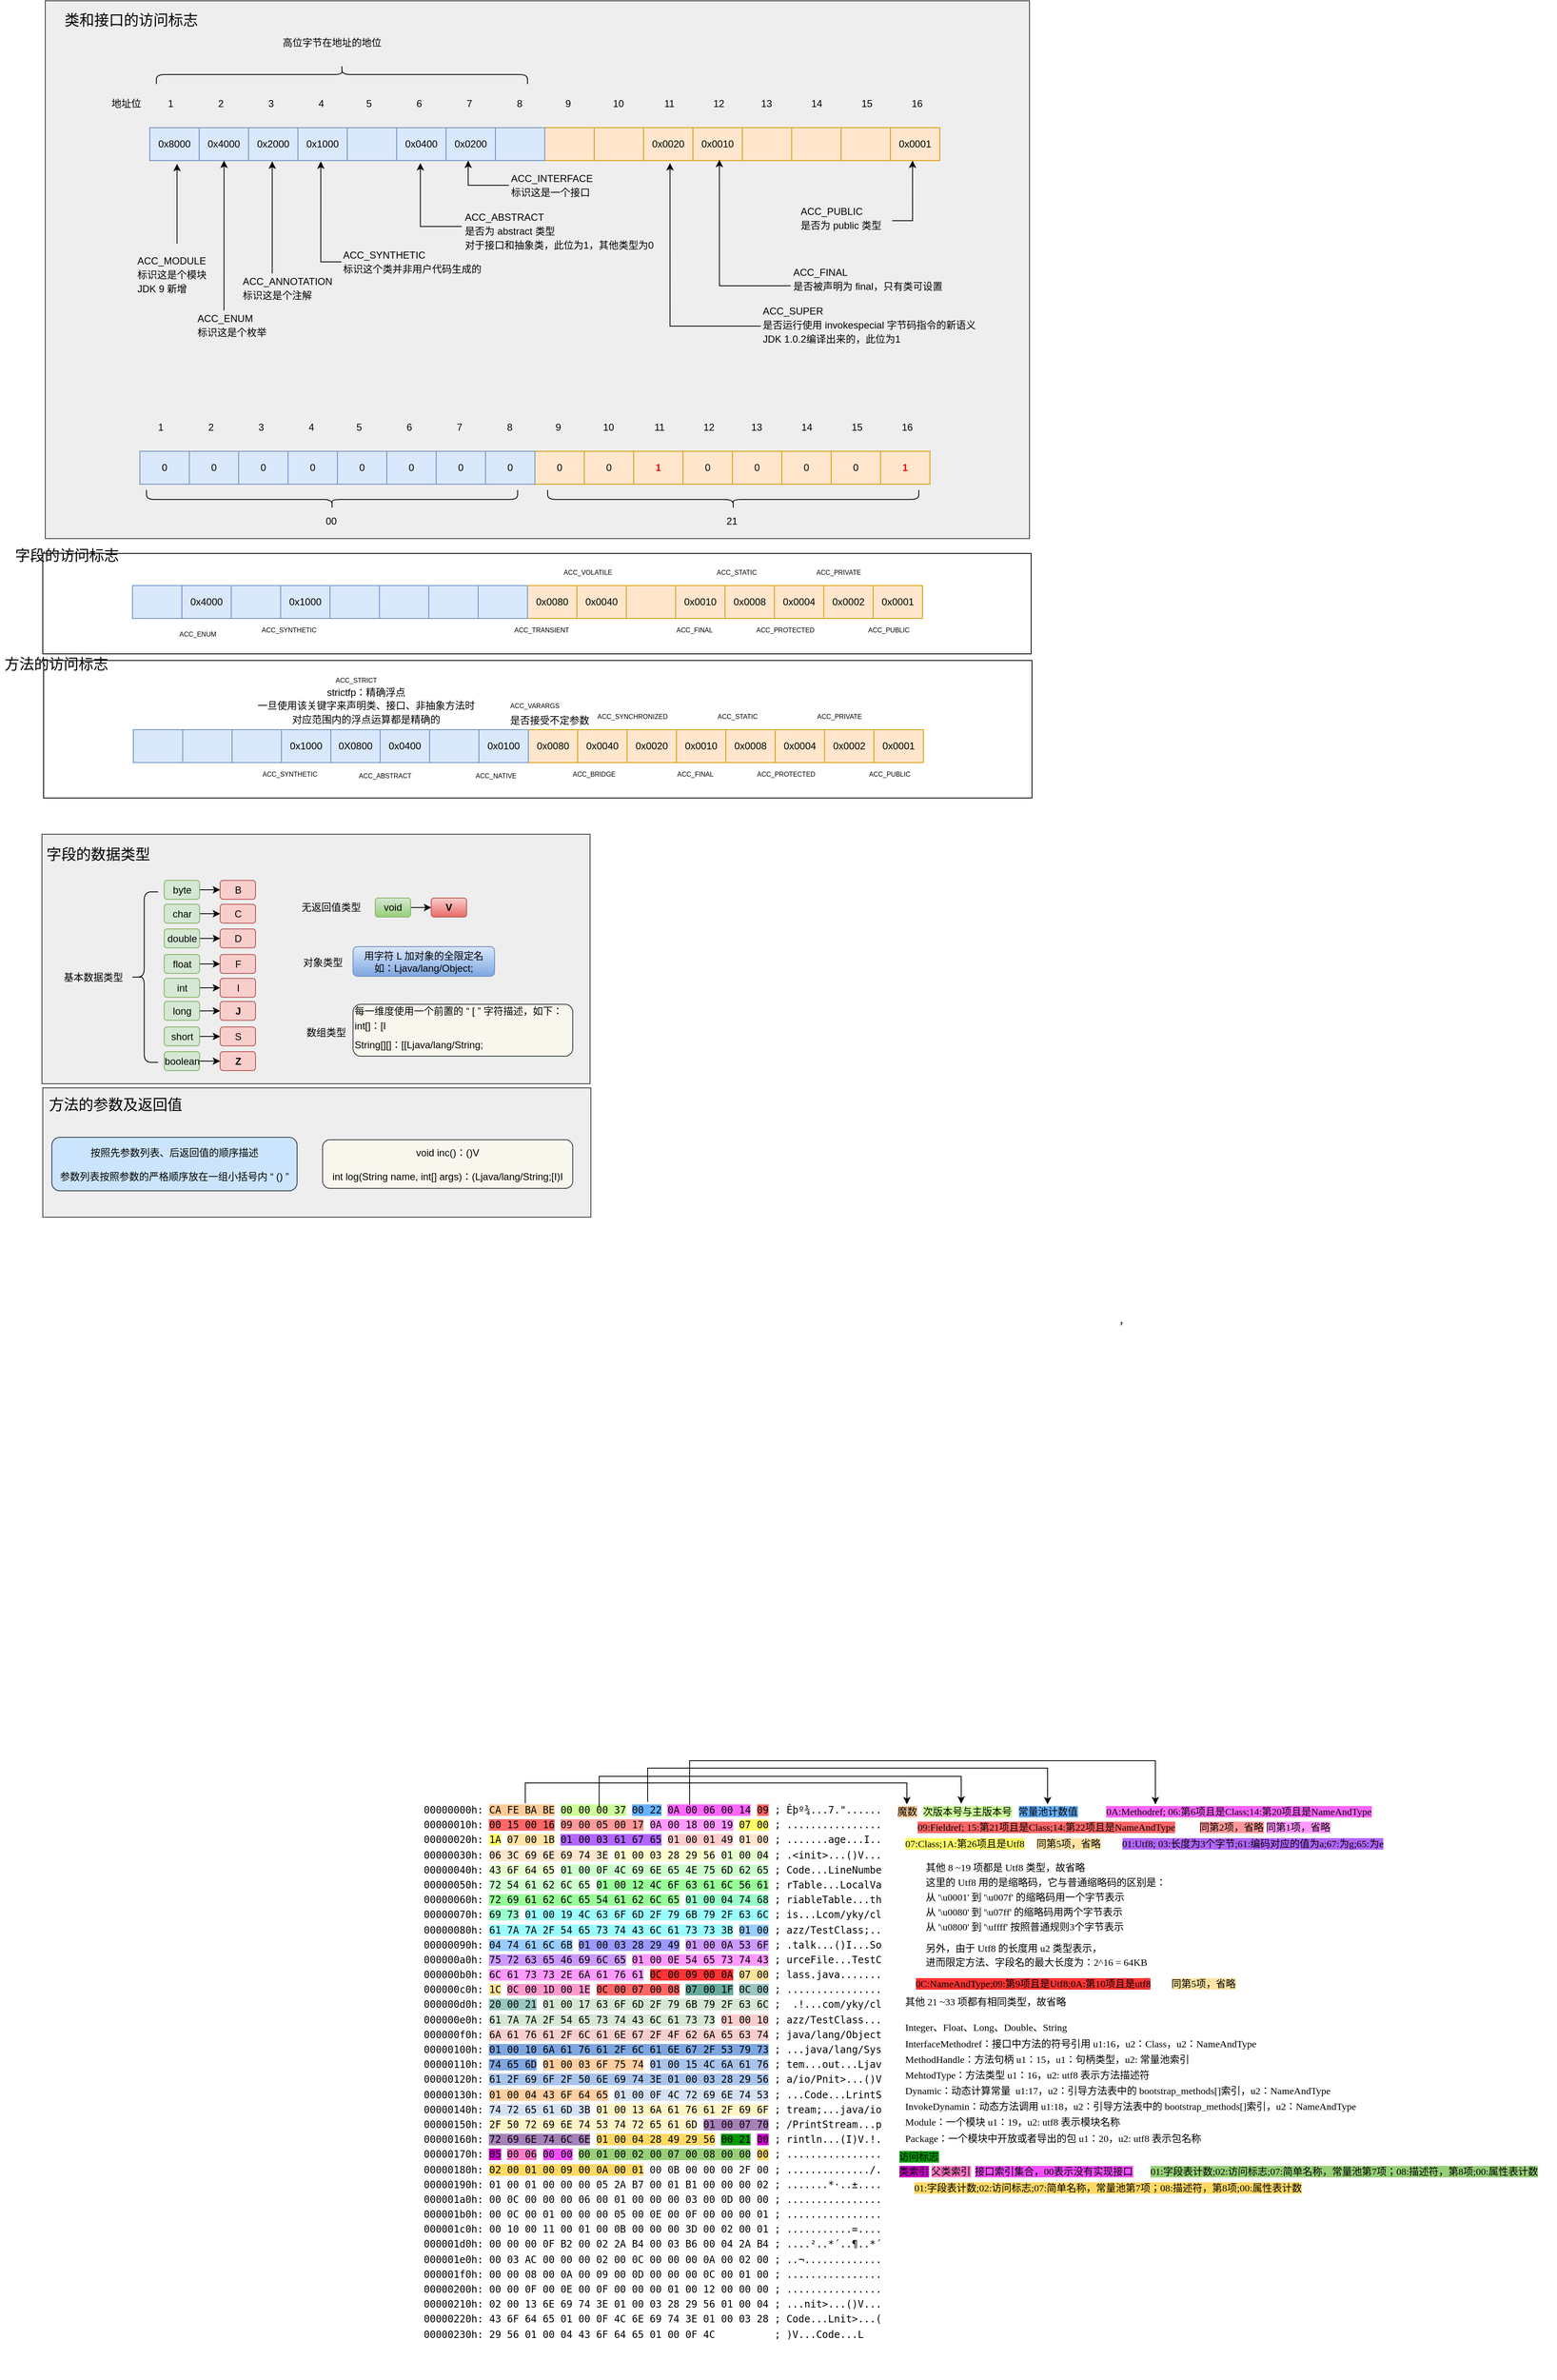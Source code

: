 <mxfile version="13.9.2" type="github">
  <diagram id="xW9Y31SaYgmBZkQTsoL8" name="Page-1">
    <mxGraphModel dx="1822" dy="762" grid="0" gridSize="10" guides="1" tooltips="1" connect="1" arrows="1" fold="1" page="0" pageScale="1" pageWidth="827" pageHeight="1169" math="0" shadow="0">
      <root>
        <mxCell id="0" />
        <mxCell id="1" parent="0" />
        <mxCell id="3oE3Q5OzXbJSzto1YcGy-170" value="" style="rounded=0;whiteSpace=wrap;html=1;shadow=0;" vertex="1" parent="1">
          <mxGeometry x="-200" y="942" width="1201" height="122" as="geometry" />
        </mxCell>
        <mxCell id="3oE3Q5OzXbJSzto1YcGy-167" value="" style="rounded=0;whiteSpace=wrap;html=1;shadow=0;fillColor=#eeeeee;strokeColor=#36393d;" vertex="1" parent="1">
          <mxGeometry x="-197" y="271" width="1196" height="653" as="geometry" />
        </mxCell>
        <mxCell id="3oE3Q5OzXbJSzto1YcGy-137" value="" style="rounded=0;whiteSpace=wrap;html=1;shadow=0;fillColor=#eeeeee;strokeColor=#36393d;" vertex="1" parent="1">
          <mxGeometry x="-200" y="1591" width="666" height="157" as="geometry" />
        </mxCell>
        <mxCell id="3oE3Q5OzXbJSzto1YcGy-130" value="" style="rounded=0;whiteSpace=wrap;html=1;shadow=0;fillColor=#eeeeee;strokeColor=#36393d;" vertex="1" parent="1">
          <mxGeometry x="-201" y="1283" width="666" height="303" as="geometry" />
        </mxCell>
        <mxCell id="KpU182EsacGevF96RamK-19" value="" style="shape=table;html=1;whiteSpace=wrap;startSize=0;container=1;collapsible=0;childLayout=tableLayout;fillColor=#ffe6cc;strokeColor=#d79b00;" parent="1" vertex="1">
          <mxGeometry x="410" y="425" width="480" height="40" as="geometry" />
        </mxCell>
        <mxCell id="KpU182EsacGevF96RamK-20" value="" style="shape=partialRectangle;html=1;whiteSpace=wrap;collapsible=0;dropTarget=0;pointerEvents=0;fillColor=none;top=0;left=0;bottom=0;right=0;points=[[0,0.5],[1,0.5]];portConstraint=eastwest;" parent="KpU182EsacGevF96RamK-19" vertex="1">
          <mxGeometry width="480" height="40" as="geometry" />
        </mxCell>
        <mxCell id="KpU182EsacGevF96RamK-21" value="" style="shape=partialRectangle;html=1;whiteSpace=wrap;connectable=0;overflow=hidden;fillColor=none;top=0;left=0;bottom=0;right=0;" parent="KpU182EsacGevF96RamK-20" vertex="1">
          <mxGeometry width="60" height="40" as="geometry" />
        </mxCell>
        <mxCell id="KpU182EsacGevF96RamK-22" value="" style="shape=partialRectangle;html=1;whiteSpace=wrap;connectable=0;overflow=hidden;fillColor=none;top=0;left=0;bottom=0;right=0;" parent="KpU182EsacGevF96RamK-20" vertex="1">
          <mxGeometry x="60" width="60" height="40" as="geometry" />
        </mxCell>
        <mxCell id="KpU182EsacGevF96RamK-23" value="&lt;span&gt;0x0020&lt;/span&gt;" style="shape=partialRectangle;html=1;whiteSpace=wrap;connectable=0;overflow=hidden;fillColor=none;top=0;left=0;bottom=0;right=0;" parent="KpU182EsacGevF96RamK-20" vertex="1">
          <mxGeometry x="120" width="60" height="40" as="geometry" />
        </mxCell>
        <mxCell id="KpU182EsacGevF96RamK-24" value="&lt;span&gt;0x0010&lt;/span&gt;" style="shape=partialRectangle;html=1;whiteSpace=wrap;connectable=0;overflow=hidden;fillColor=none;top=0;left=0;bottom=0;right=0;" parent="KpU182EsacGevF96RamK-20" vertex="1">
          <mxGeometry x="180" width="60" height="40" as="geometry" />
        </mxCell>
        <mxCell id="KpU182EsacGevF96RamK-25" value="" style="shape=partialRectangle;html=1;whiteSpace=wrap;connectable=0;overflow=hidden;fillColor=none;top=0;left=0;bottom=0;right=0;" parent="KpU182EsacGevF96RamK-20" vertex="1">
          <mxGeometry x="240" width="60" height="40" as="geometry" />
        </mxCell>
        <mxCell id="KpU182EsacGevF96RamK-26" value="" style="shape=partialRectangle;html=1;whiteSpace=wrap;connectable=0;overflow=hidden;fillColor=none;top=0;left=0;bottom=0;right=0;" parent="KpU182EsacGevF96RamK-20" vertex="1">
          <mxGeometry x="300" width="60" height="40" as="geometry" />
        </mxCell>
        <mxCell id="KpU182EsacGevF96RamK-27" value="" style="shape=partialRectangle;html=1;whiteSpace=wrap;connectable=0;overflow=hidden;fillColor=none;top=0;left=0;bottom=0;right=0;" parent="KpU182EsacGevF96RamK-20" vertex="1">
          <mxGeometry x="360" width="60" height="40" as="geometry" />
        </mxCell>
        <mxCell id="KpU182EsacGevF96RamK-28" value="&lt;span&gt;0x0001&lt;/span&gt;" style="shape=partialRectangle;html=1;whiteSpace=wrap;connectable=0;overflow=hidden;fillColor=none;top=0;left=0;bottom=0;right=0;" parent="KpU182EsacGevF96RamK-20" vertex="1">
          <mxGeometry x="420" width="60" height="40" as="geometry" />
        </mxCell>
        <mxCell id="KpU182EsacGevF96RamK-29" value="" style="shape=table;html=1;whiteSpace=wrap;startSize=0;container=1;collapsible=0;childLayout=tableLayout;fillColor=#dae8fc;strokeColor=#6c8ebf;" parent="1" vertex="1">
          <mxGeometry x="-70" y="425" width="480" height="40" as="geometry" />
        </mxCell>
        <mxCell id="KpU182EsacGevF96RamK-30" value="" style="shape=partialRectangle;html=1;whiteSpace=wrap;collapsible=0;dropTarget=0;pointerEvents=0;fillColor=none;top=0;left=0;bottom=0;right=0;points=[[0,0.5],[1,0.5]];portConstraint=eastwest;" parent="KpU182EsacGevF96RamK-29" vertex="1">
          <mxGeometry width="480" height="40" as="geometry" />
        </mxCell>
        <mxCell id="KpU182EsacGevF96RamK-31" value="&lt;span&gt;0x8000&lt;/span&gt;" style="shape=partialRectangle;html=1;whiteSpace=wrap;connectable=0;overflow=hidden;fillColor=none;top=0;left=0;bottom=0;right=0;" parent="KpU182EsacGevF96RamK-30" vertex="1">
          <mxGeometry width="60" height="40" as="geometry" />
        </mxCell>
        <mxCell id="KpU182EsacGevF96RamK-32" value="&lt;span&gt;0x4000&lt;/span&gt;" style="shape=partialRectangle;html=1;whiteSpace=wrap;connectable=0;overflow=hidden;fillColor=none;top=0;left=0;bottom=0;right=0;" parent="KpU182EsacGevF96RamK-30" vertex="1">
          <mxGeometry x="60" width="60" height="40" as="geometry" />
        </mxCell>
        <mxCell id="KpU182EsacGevF96RamK-33" value="&lt;span&gt;0x2000&lt;/span&gt;" style="shape=partialRectangle;html=1;whiteSpace=wrap;connectable=0;overflow=hidden;fillColor=none;top=0;left=0;bottom=0;right=0;" parent="KpU182EsacGevF96RamK-30" vertex="1">
          <mxGeometry x="120" width="60" height="40" as="geometry" />
        </mxCell>
        <mxCell id="KpU182EsacGevF96RamK-34" value="&lt;span&gt;0x1000&lt;/span&gt;" style="shape=partialRectangle;html=1;whiteSpace=wrap;connectable=0;overflow=hidden;fillColor=none;top=0;left=0;bottom=0;right=0;" parent="KpU182EsacGevF96RamK-30" vertex="1">
          <mxGeometry x="180" width="60" height="40" as="geometry" />
        </mxCell>
        <mxCell id="KpU182EsacGevF96RamK-35" value="" style="shape=partialRectangle;html=1;whiteSpace=wrap;connectable=0;overflow=hidden;fillColor=none;top=0;left=0;bottom=0;right=0;" parent="KpU182EsacGevF96RamK-30" vertex="1">
          <mxGeometry x="240" width="60" height="40" as="geometry" />
        </mxCell>
        <mxCell id="KpU182EsacGevF96RamK-36" value="&lt;span&gt;0x0400&lt;/span&gt;" style="shape=partialRectangle;html=1;whiteSpace=wrap;connectable=0;overflow=hidden;fillColor=none;top=0;left=0;bottom=0;right=0;" parent="KpU182EsacGevF96RamK-30" vertex="1">
          <mxGeometry x="300" width="60" height="40" as="geometry" />
        </mxCell>
        <mxCell id="KpU182EsacGevF96RamK-37" value="&lt;span&gt;0x0200&lt;/span&gt;" style="shape=partialRectangle;html=1;whiteSpace=wrap;connectable=0;overflow=hidden;fillColor=none;top=0;left=0;bottom=0;right=0;" parent="KpU182EsacGevF96RamK-30" vertex="1">
          <mxGeometry x="360" width="60" height="40" as="geometry" />
        </mxCell>
        <mxCell id="KpU182EsacGevF96RamK-38" value="" style="shape=partialRectangle;html=1;whiteSpace=wrap;connectable=0;overflow=hidden;fillColor=none;top=0;left=0;bottom=0;right=0;" parent="KpU182EsacGevF96RamK-30" vertex="1">
          <mxGeometry x="420" width="60" height="40" as="geometry" />
        </mxCell>
        <mxCell id="KpU182EsacGevF96RamK-40" value="1" style="text;html=1;align=center;verticalAlign=middle;resizable=0;points=[];autosize=1;" parent="1" vertex="1">
          <mxGeometry x="-54" y="387" width="17" height="18" as="geometry" />
        </mxCell>
        <mxCell id="KpU182EsacGevF96RamK-41" value="2" style="text;html=1;align=center;verticalAlign=middle;resizable=0;points=[];autosize=1;" parent="1" vertex="1">
          <mxGeometry x="7" y="387" width="17" height="18" as="geometry" />
        </mxCell>
        <mxCell id="KpU182EsacGevF96RamK-42" value="3" style="text;html=1;align=center;verticalAlign=middle;resizable=0;points=[];autosize=1;" parent="1" vertex="1">
          <mxGeometry x="68" y="387" width="17" height="18" as="geometry" />
        </mxCell>
        <mxCell id="KpU182EsacGevF96RamK-43" value="4" style="text;html=1;align=center;verticalAlign=middle;resizable=0;points=[];autosize=1;" parent="1" vertex="1">
          <mxGeometry x="129" y="387" width="17" height="18" as="geometry" />
        </mxCell>
        <mxCell id="KpU182EsacGevF96RamK-44" value="5" style="text;html=1;align=center;verticalAlign=middle;resizable=0;points=[];autosize=1;" parent="1" vertex="1">
          <mxGeometry x="187" y="387" width="17" height="18" as="geometry" />
        </mxCell>
        <mxCell id="KpU182EsacGevF96RamK-45" value="6" style="text;html=1;align=center;verticalAlign=middle;resizable=0;points=[];autosize=1;" parent="1" vertex="1">
          <mxGeometry x="248" y="387" width="17" height="18" as="geometry" />
        </mxCell>
        <mxCell id="KpU182EsacGevF96RamK-46" value="7" style="text;html=1;align=center;verticalAlign=middle;resizable=0;points=[];autosize=1;" parent="1" vertex="1">
          <mxGeometry x="309" y="387" width="17" height="18" as="geometry" />
        </mxCell>
        <mxCell id="KpU182EsacGevF96RamK-47" value="8" style="text;html=1;align=center;verticalAlign=middle;resizable=0;points=[];autosize=1;" parent="1" vertex="1">
          <mxGeometry x="370" y="387" width="17" height="18" as="geometry" />
        </mxCell>
        <mxCell id="KpU182EsacGevF96RamK-48" value="9" style="text;html=1;align=center;verticalAlign=middle;resizable=0;points=[];autosize=1;" parent="1" vertex="1">
          <mxGeometry x="429.5" y="387" width="17" height="18" as="geometry" />
        </mxCell>
        <mxCell id="KpU182EsacGevF96RamK-49" value="10" style="text;html=1;align=center;verticalAlign=middle;resizable=0;points=[];autosize=1;" parent="1" vertex="1">
          <mxGeometry x="487.5" y="387" width="23" height="18" as="geometry" />
        </mxCell>
        <mxCell id="KpU182EsacGevF96RamK-50" value="11" style="text;html=1;align=center;verticalAlign=middle;resizable=0;points=[];autosize=1;" parent="1" vertex="1">
          <mxGeometry x="549.5" y="387" width="22" height="18" as="geometry" />
        </mxCell>
        <mxCell id="KpU182EsacGevF96RamK-51" value="12" style="text;html=1;align=center;verticalAlign=middle;resizable=0;points=[];autosize=1;" parent="1" vertex="1">
          <mxGeometry x="609.5" y="387" width="23" height="18" as="geometry" />
        </mxCell>
        <mxCell id="KpU182EsacGevF96RamK-52" value="13" style="text;html=1;align=center;verticalAlign=middle;resizable=0;points=[];autosize=1;" parent="1" vertex="1">
          <mxGeometry x="667.5" y="387" width="23" height="18" as="geometry" />
        </mxCell>
        <mxCell id="KpU182EsacGevF96RamK-53" value="14" style="text;html=1;align=center;verticalAlign=middle;resizable=0;points=[];autosize=1;" parent="1" vertex="1">
          <mxGeometry x="728.5" y="387" width="23" height="18" as="geometry" />
        </mxCell>
        <mxCell id="KpU182EsacGevF96RamK-54" value="15" style="text;html=1;align=center;verticalAlign=middle;resizable=0;points=[];autosize=1;" parent="1" vertex="1">
          <mxGeometry x="789.5" y="387" width="23" height="18" as="geometry" />
        </mxCell>
        <mxCell id="KpU182EsacGevF96RamK-55" value="16" style="text;html=1;align=center;verticalAlign=middle;resizable=0;points=[];autosize=1;" parent="1" vertex="1">
          <mxGeometry x="850.5" y="387" width="23" height="18" as="geometry" />
        </mxCell>
        <mxCell id="KpU182EsacGevF96RamK-68" style="edgeStyle=orthogonalEdgeStyle;rounded=0;orthogonalLoop=1;jettySize=auto;html=1;entryX=0.931;entryY=1;entryDx=0;entryDy=0;entryPerimeter=0;exitX=1.046;exitY=0.583;exitDx=0;exitDy=0;exitPerimeter=0;" parent="1" source="KpU182EsacGevF96RamK-56" target="KpU182EsacGevF96RamK-20" edge="1">
          <mxGeometry relative="1" as="geometry">
            <Array as="points">
              <mxPoint x="857" y="538" />
            </Array>
          </mxGeometry>
        </mxCell>
        <mxCell id="KpU182EsacGevF96RamK-56" value="&lt;span style=&quot;text-indent: 24px ; line-height: 140%&quot;&gt;ACC_PUBLIC&lt;br&gt;是否为 public 类型&lt;/span&gt;" style="text;html=1;align=left;verticalAlign=middle;resizable=0;points=[];autosize=1;" parent="1" vertex="1">
          <mxGeometry x="719" y="517" width="108" height="36" as="geometry" />
        </mxCell>
        <mxCell id="KpU182EsacGevF96RamK-69" style="edgeStyle=orthogonalEdgeStyle;rounded=0;orthogonalLoop=1;jettySize=auto;html=1;entryX=0.442;entryY=0.975;entryDx=0;entryDy=0;entryPerimeter=0;exitX=-0.003;exitY=0.633;exitDx=0;exitDy=0;exitPerimeter=0;" parent="1" source="KpU182EsacGevF96RamK-57" target="KpU182EsacGevF96RamK-20" edge="1">
          <mxGeometry relative="1" as="geometry" />
        </mxCell>
        <mxCell id="KpU182EsacGevF96RamK-57" value="&lt;p style=&quot;line-height: 140%&quot;&gt;&lt;span style=&quot;text-indent: 24px&quot;&gt;ACC_FINAL&lt;br&gt;&lt;/span&gt;&lt;span style=&quot;text-indent: 24px ; line-height: 140%&quot;&gt;是否被声明为 final，只有类可设置&lt;/span&gt;&lt;span style=&quot;text-indent: 24px&quot;&gt;&lt;br&gt;&lt;/span&gt;&lt;/p&gt;" style="text;html=1;align=left;verticalAlign=middle;resizable=0;points=[];autosize=1;" parent="1" vertex="1">
          <mxGeometry x="709.5" y="579" width="191" height="60" as="geometry" />
        </mxCell>
        <mxCell id="KpU182EsacGevF96RamK-70" style="edgeStyle=orthogonalEdgeStyle;rounded=0;orthogonalLoop=1;jettySize=auto;html=1;entryX=0.317;entryY=1.075;entryDx=0;entryDy=0;entryPerimeter=0;exitX=-0.002;exitY=0.519;exitDx=0;exitDy=0;exitPerimeter=0;" parent="1" source="KpU182EsacGevF96RamK-58" target="KpU182EsacGevF96RamK-20" edge="1">
          <mxGeometry relative="1" as="geometry">
            <Array as="points">
              <mxPoint x="562" y="666" />
            </Array>
          </mxGeometry>
        </mxCell>
        <mxCell id="KpU182EsacGevF96RamK-58" value="&lt;span style=&quot;text-indent: 24px ; line-height: 140%&quot;&gt;&lt;font style=&quot;font-size: 12px&quot;&gt;ACC_SUPER&lt;br&gt;是否运行使用 invokespecial 字节码指令的新语义&lt;br&gt;JDK 1.0.2编译出来的，此位为1&lt;/font&gt;&lt;/span&gt;" style="text;html=1;align=left;verticalAlign=middle;resizable=0;points=[];autosize=1;" parent="1" vertex="1">
          <mxGeometry x="673" y="639" width="269" height="52" as="geometry" />
        </mxCell>
        <mxCell id="KpU182EsacGevF96RamK-71" style="edgeStyle=orthogonalEdgeStyle;rounded=0;orthogonalLoop=1;jettySize=auto;html=1;entryX=0.806;entryY=1;entryDx=0;entryDy=0;entryPerimeter=0;" parent="1" source="KpU182EsacGevF96RamK-59" target="KpU182EsacGevF96RamK-30" edge="1">
          <mxGeometry relative="1" as="geometry">
            <Array as="points">
              <mxPoint x="317" y="495" />
            </Array>
          </mxGeometry>
        </mxCell>
        <mxCell id="KpU182EsacGevF96RamK-59" value="&lt;span style=&quot;text-indent: 24px ; line-height: 140%&quot;&gt;ACC_INTERFACE&lt;br&gt;标识这是一个接口&lt;/span&gt;" style="text;html=1;align=left;verticalAlign=middle;resizable=0;points=[];autosize=1;" parent="1" vertex="1">
          <mxGeometry x="366.5" y="477" width="109" height="36" as="geometry" />
        </mxCell>
        <mxCell id="KpU182EsacGevF96RamK-72" style="edgeStyle=orthogonalEdgeStyle;rounded=0;orthogonalLoop=1;jettySize=auto;html=1;exitX=-0.006;exitY=0.385;exitDx=0;exitDy=0;exitPerimeter=0;entryX=0.685;entryY=1.075;entryDx=0;entryDy=0;entryPerimeter=0;" parent="1" source="KpU182EsacGevF96RamK-60" target="KpU182EsacGevF96RamK-30" edge="1">
          <mxGeometry relative="1" as="geometry">
            <Array as="points">
              <mxPoint x="259" y="545" />
            </Array>
          </mxGeometry>
        </mxCell>
        <mxCell id="KpU182EsacGevF96RamK-60" value="&lt;span style=&quot;text-indent: 24px; line-height: 140%;&quot;&gt;ACC_ABSTRACT&lt;br&gt;是否为 abstract 类型&lt;br&gt;对于接口和抽象类，此位为1，其他类型为0&lt;br&gt;&lt;/span&gt;" style="text;html=1;align=left;verticalAlign=middle;resizable=0;points=[];autosize=1;" parent="1" vertex="1">
          <mxGeometry x="310.5" y="525" width="239" height="52" as="geometry" />
        </mxCell>
        <mxCell id="KpU182EsacGevF96RamK-76" style="edgeStyle=orthogonalEdgeStyle;rounded=0;orthogonalLoop=1;jettySize=auto;html=1;entryX=0.069;entryY=1.1;entryDx=0;entryDy=0;entryPerimeter=0;" parent="1" source="KpU182EsacGevF96RamK-62" target="KpU182EsacGevF96RamK-30" edge="1">
          <mxGeometry relative="1" as="geometry">
            <Array as="points">
              <mxPoint x="-37" y="573" />
              <mxPoint x="-37" y="573" />
            </Array>
          </mxGeometry>
        </mxCell>
        <mxCell id="KpU182EsacGevF96RamK-62" value="&lt;p style=&quot;line-height: 140%&quot;&gt;&lt;span style=&quot;text-indent: 24px&quot;&gt;ACC_MODULE&lt;br&gt;&lt;/span&gt;标识这是个模块&lt;br&gt;JDK 9 新增&lt;/p&gt;" style="text;html=1;align=left;verticalAlign=middle;resizable=0;points=[];autosize=1;" parent="1" vertex="1">
          <mxGeometry x="-87" y="566" width="94" height="76" as="geometry" />
        </mxCell>
        <mxCell id="KpU182EsacGevF96RamK-73" style="edgeStyle=orthogonalEdgeStyle;rounded=0;orthogonalLoop=1;jettySize=auto;html=1;entryX=0.433;entryY=1.025;entryDx=0;entryDy=0;entryPerimeter=0;" parent="1" source="KpU182EsacGevF96RamK-65" target="KpU182EsacGevF96RamK-30" edge="1">
          <mxGeometry relative="1" as="geometry">
            <Array as="points">
              <mxPoint x="138" y="588" />
            </Array>
          </mxGeometry>
        </mxCell>
        <mxCell id="KpU182EsacGevF96RamK-65" value="&lt;span style=&quot;text-indent: 24px ; line-height: 140%&quot;&gt;ACC_SYNTHETIC&lt;br&gt;标识这个类并非用户代码生成的&lt;br&gt;&lt;/span&gt;" style="text;html=1;align=left;verticalAlign=middle;resizable=0;points=[];autosize=1;" parent="1" vertex="1">
          <mxGeometry x="163" y="570" width="178" height="36" as="geometry" />
        </mxCell>
        <mxCell id="KpU182EsacGevF96RamK-74" style="edgeStyle=orthogonalEdgeStyle;rounded=0;orthogonalLoop=1;jettySize=auto;html=1;entryX=0.31;entryY=1.025;entryDx=0;entryDy=0;entryPerimeter=0;" parent="1" source="KpU182EsacGevF96RamK-66" target="KpU182EsacGevF96RamK-30" edge="1">
          <mxGeometry relative="1" as="geometry">
            <mxPoint x="80" y="476" as="targetPoint" />
            <Array as="points">
              <mxPoint x="79" y="556" />
            </Array>
          </mxGeometry>
        </mxCell>
        <mxCell id="KpU182EsacGevF96RamK-66" value="&lt;span style=&quot;text-indent: 24px ; line-height: 140%&quot;&gt;ACC_ANNOTATION&lt;br&gt;标识这是个注解&lt;br&gt;&lt;/span&gt;" style="text;html=1;align=left;verticalAlign=middle;resizable=0;points=[];autosize=1;" parent="1" vertex="1">
          <mxGeometry x="41" y="602" width="119" height="36" as="geometry" />
        </mxCell>
        <mxCell id="KpU182EsacGevF96RamK-75" style="edgeStyle=orthogonalEdgeStyle;rounded=0;orthogonalLoop=1;jettySize=auto;html=1;entryX=0.188;entryY=1;entryDx=0;entryDy=0;entryPerimeter=0;" parent="1" source="KpU182EsacGevF96RamK-67" target="KpU182EsacGevF96RamK-30" edge="1">
          <mxGeometry relative="1" as="geometry">
            <mxPoint x="20" y="473" as="targetPoint" />
            <Array as="points">
              <mxPoint x="20" y="602" />
            </Array>
          </mxGeometry>
        </mxCell>
        <mxCell id="KpU182EsacGevF96RamK-67" value="&lt;span style=&quot;text-indent: 24px ; line-height: 140%&quot;&gt;ACC_ENUM&lt;br&gt;标识这是个枚举&lt;br&gt;&lt;/span&gt;" style="text;html=1;align=left;verticalAlign=middle;resizable=0;points=[];autosize=1;" parent="1" vertex="1">
          <mxGeometry x="-14" y="647" width="94" height="36" as="geometry" />
        </mxCell>
        <mxCell id="KpU182EsacGevF96RamK-78" value="" style="shape=table;html=1;whiteSpace=wrap;startSize=0;container=1;collapsible=0;childLayout=tableLayout;fillColor=#ffe6cc;strokeColor=#d79b00;" parent="1" vertex="1">
          <mxGeometry x="398" y="818" width="480" height="40" as="geometry" />
        </mxCell>
        <mxCell id="KpU182EsacGevF96RamK-79" value="" style="shape=partialRectangle;html=1;whiteSpace=wrap;collapsible=0;dropTarget=0;pointerEvents=0;fillColor=none;top=0;left=0;bottom=0;right=0;points=[[0,0.5],[1,0.5]];portConstraint=eastwest;" parent="KpU182EsacGevF96RamK-78" vertex="1">
          <mxGeometry width="480" height="40" as="geometry" />
        </mxCell>
        <mxCell id="KpU182EsacGevF96RamK-80" value="0" style="shape=partialRectangle;html=1;whiteSpace=wrap;connectable=0;overflow=hidden;fillColor=none;top=0;left=0;bottom=0;right=0;" parent="KpU182EsacGevF96RamK-79" vertex="1">
          <mxGeometry width="60" height="40" as="geometry" />
        </mxCell>
        <mxCell id="KpU182EsacGevF96RamK-81" value="0" style="shape=partialRectangle;html=1;whiteSpace=wrap;connectable=0;overflow=hidden;fillColor=none;top=0;left=0;bottom=0;right=0;" parent="KpU182EsacGevF96RamK-79" vertex="1">
          <mxGeometry x="60" width="60" height="40" as="geometry" />
        </mxCell>
        <mxCell id="KpU182EsacGevF96RamK-82" value="&lt;span&gt;&lt;font color=&quot;#ff0000&quot;&gt;&lt;b&gt;1&lt;/b&gt;&lt;/font&gt;&lt;/span&gt;" style="shape=partialRectangle;html=1;whiteSpace=wrap;connectable=0;overflow=hidden;fillColor=none;top=0;left=0;bottom=0;right=0;" parent="KpU182EsacGevF96RamK-79" vertex="1">
          <mxGeometry x="120" width="60" height="40" as="geometry" />
        </mxCell>
        <mxCell id="KpU182EsacGevF96RamK-83" value="&lt;span&gt;0&lt;/span&gt;" style="shape=partialRectangle;html=1;whiteSpace=wrap;connectable=0;overflow=hidden;fillColor=none;top=0;left=0;bottom=0;right=0;" parent="KpU182EsacGevF96RamK-79" vertex="1">
          <mxGeometry x="180" width="60" height="40" as="geometry" />
        </mxCell>
        <mxCell id="KpU182EsacGevF96RamK-84" value="0" style="shape=partialRectangle;html=1;whiteSpace=wrap;connectable=0;overflow=hidden;fillColor=none;top=0;left=0;bottom=0;right=0;" parent="KpU182EsacGevF96RamK-79" vertex="1">
          <mxGeometry x="240" width="60" height="40" as="geometry" />
        </mxCell>
        <mxCell id="KpU182EsacGevF96RamK-85" value="0" style="shape=partialRectangle;html=1;whiteSpace=wrap;connectable=0;overflow=hidden;fillColor=none;top=0;left=0;bottom=0;right=0;" parent="KpU182EsacGevF96RamK-79" vertex="1">
          <mxGeometry x="300" width="60" height="40" as="geometry" />
        </mxCell>
        <mxCell id="KpU182EsacGevF96RamK-86" value="0" style="shape=partialRectangle;html=1;whiteSpace=wrap;connectable=0;overflow=hidden;fillColor=none;top=0;left=0;bottom=0;right=0;" parent="KpU182EsacGevF96RamK-79" vertex="1">
          <mxGeometry x="360" width="60" height="40" as="geometry" />
        </mxCell>
        <mxCell id="KpU182EsacGevF96RamK-87" value="&lt;span&gt;&lt;b&gt;&lt;font color=&quot;#ff0000&quot;&gt;1&lt;/font&gt;&lt;/b&gt;&lt;/span&gt;" style="shape=partialRectangle;html=1;whiteSpace=wrap;connectable=0;overflow=hidden;fillColor=none;top=0;left=0;bottom=0;right=0;" parent="KpU182EsacGevF96RamK-79" vertex="1">
          <mxGeometry x="420" width="60" height="40" as="geometry" />
        </mxCell>
        <mxCell id="KpU182EsacGevF96RamK-88" value="" style="shape=table;html=1;whiteSpace=wrap;startSize=0;container=1;collapsible=0;childLayout=tableLayout;fillColor=#dae8fc;strokeColor=#6c8ebf;" parent="1" vertex="1">
          <mxGeometry x="-82" y="818" width="480" height="40" as="geometry" />
        </mxCell>
        <mxCell id="KpU182EsacGevF96RamK-89" value="" style="shape=partialRectangle;html=1;whiteSpace=wrap;collapsible=0;dropTarget=0;pointerEvents=0;fillColor=none;top=0;left=0;bottom=0;right=0;points=[[0,0.5],[1,0.5]];portConstraint=eastwest;" parent="KpU182EsacGevF96RamK-88" vertex="1">
          <mxGeometry width="480" height="40" as="geometry" />
        </mxCell>
        <mxCell id="KpU182EsacGevF96RamK-90" value="&lt;span&gt;0&lt;/span&gt;" style="shape=partialRectangle;html=1;whiteSpace=wrap;connectable=0;overflow=hidden;fillColor=none;top=0;left=0;bottom=0;right=0;" parent="KpU182EsacGevF96RamK-89" vertex="1">
          <mxGeometry width="60" height="40" as="geometry" />
        </mxCell>
        <mxCell id="KpU182EsacGevF96RamK-91" value="&lt;span&gt;0&lt;/span&gt;" style="shape=partialRectangle;html=1;whiteSpace=wrap;connectable=0;overflow=hidden;fillColor=none;top=0;left=0;bottom=0;right=0;" parent="KpU182EsacGevF96RamK-89" vertex="1">
          <mxGeometry x="60" width="60" height="40" as="geometry" />
        </mxCell>
        <mxCell id="KpU182EsacGevF96RamK-92" value="&lt;span&gt;0&lt;/span&gt;" style="shape=partialRectangle;html=1;whiteSpace=wrap;connectable=0;overflow=hidden;fillColor=none;top=0;left=0;bottom=0;right=0;" parent="KpU182EsacGevF96RamK-89" vertex="1">
          <mxGeometry x="120" width="60" height="40" as="geometry" />
        </mxCell>
        <mxCell id="KpU182EsacGevF96RamK-93" value="&lt;span&gt;0&lt;/span&gt;" style="shape=partialRectangle;html=1;whiteSpace=wrap;connectable=0;overflow=hidden;fillColor=none;top=0;left=0;bottom=0;right=0;" parent="KpU182EsacGevF96RamK-89" vertex="1">
          <mxGeometry x="180" width="60" height="40" as="geometry" />
        </mxCell>
        <mxCell id="KpU182EsacGevF96RamK-94" value="0" style="shape=partialRectangle;html=1;whiteSpace=wrap;connectable=0;overflow=hidden;fillColor=none;top=0;left=0;bottom=0;right=0;" parent="KpU182EsacGevF96RamK-89" vertex="1">
          <mxGeometry x="240" width="60" height="40" as="geometry" />
        </mxCell>
        <mxCell id="KpU182EsacGevF96RamK-95" value="0" style="shape=partialRectangle;html=1;whiteSpace=wrap;connectable=0;overflow=hidden;fillColor=none;top=0;left=0;bottom=0;right=0;" parent="KpU182EsacGevF96RamK-89" vertex="1">
          <mxGeometry x="300" width="60" height="40" as="geometry" />
        </mxCell>
        <mxCell id="KpU182EsacGevF96RamK-96" value="&lt;span&gt;0&lt;/span&gt;" style="shape=partialRectangle;html=1;whiteSpace=wrap;connectable=0;overflow=hidden;fillColor=none;top=0;left=0;bottom=0;right=0;" parent="KpU182EsacGevF96RamK-89" vertex="1">
          <mxGeometry x="360" width="60" height="40" as="geometry" />
        </mxCell>
        <mxCell id="KpU182EsacGevF96RamK-97" value="&lt;span&gt;0&lt;/span&gt;" style="shape=partialRectangle;html=1;whiteSpace=wrap;connectable=0;overflow=hidden;fillColor=none;top=0;left=0;bottom=0;right=0;" parent="KpU182EsacGevF96RamK-89" vertex="1">
          <mxGeometry x="420" width="60" height="40" as="geometry" />
        </mxCell>
        <mxCell id="KpU182EsacGevF96RamK-98" value="1" style="text;html=1;align=center;verticalAlign=middle;resizable=0;points=[];autosize=1;" parent="1" vertex="1">
          <mxGeometry x="-66" y="780" width="17" height="18" as="geometry" />
        </mxCell>
        <mxCell id="KpU182EsacGevF96RamK-99" value="2" style="text;html=1;align=center;verticalAlign=middle;resizable=0;points=[];autosize=1;" parent="1" vertex="1">
          <mxGeometry x="-5" y="780" width="17" height="18" as="geometry" />
        </mxCell>
        <mxCell id="KpU182EsacGevF96RamK-100" value="3" style="text;html=1;align=center;verticalAlign=middle;resizable=0;points=[];autosize=1;" parent="1" vertex="1">
          <mxGeometry x="56" y="780" width="17" height="18" as="geometry" />
        </mxCell>
        <mxCell id="KpU182EsacGevF96RamK-101" value="4" style="text;html=1;align=center;verticalAlign=middle;resizable=0;points=[];autosize=1;" parent="1" vertex="1">
          <mxGeometry x="117" y="780" width="17" height="18" as="geometry" />
        </mxCell>
        <mxCell id="KpU182EsacGevF96RamK-102" value="5" style="text;html=1;align=center;verticalAlign=middle;resizable=0;points=[];autosize=1;" parent="1" vertex="1">
          <mxGeometry x="175" y="780" width="17" height="18" as="geometry" />
        </mxCell>
        <mxCell id="KpU182EsacGevF96RamK-103" value="6" style="text;html=1;align=center;verticalAlign=middle;resizable=0;points=[];autosize=1;" parent="1" vertex="1">
          <mxGeometry x="236" y="780" width="17" height="18" as="geometry" />
        </mxCell>
        <mxCell id="KpU182EsacGevF96RamK-104" value="7" style="text;html=1;align=center;verticalAlign=middle;resizable=0;points=[];autosize=1;" parent="1" vertex="1">
          <mxGeometry x="297" y="780" width="17" height="18" as="geometry" />
        </mxCell>
        <mxCell id="KpU182EsacGevF96RamK-105" value="8" style="text;html=1;align=center;verticalAlign=middle;resizable=0;points=[];autosize=1;" parent="1" vertex="1">
          <mxGeometry x="358" y="780" width="17" height="18" as="geometry" />
        </mxCell>
        <mxCell id="KpU182EsacGevF96RamK-106" value="9" style="text;html=1;align=center;verticalAlign=middle;resizable=0;points=[];autosize=1;" parent="1" vertex="1">
          <mxGeometry x="417.5" y="780" width="17" height="18" as="geometry" />
        </mxCell>
        <mxCell id="KpU182EsacGevF96RamK-107" value="10" style="text;html=1;align=center;verticalAlign=middle;resizable=0;points=[];autosize=1;" parent="1" vertex="1">
          <mxGeometry x="475.5" y="780" width="23" height="18" as="geometry" />
        </mxCell>
        <mxCell id="KpU182EsacGevF96RamK-108" value="11" style="text;html=1;align=center;verticalAlign=middle;resizable=0;points=[];autosize=1;" parent="1" vertex="1">
          <mxGeometry x="537.5" y="780" width="22" height="18" as="geometry" />
        </mxCell>
        <mxCell id="KpU182EsacGevF96RamK-109" value="12" style="text;html=1;align=center;verticalAlign=middle;resizable=0;points=[];autosize=1;" parent="1" vertex="1">
          <mxGeometry x="597.5" y="780" width="23" height="18" as="geometry" />
        </mxCell>
        <mxCell id="KpU182EsacGevF96RamK-110" value="13" style="text;html=1;align=center;verticalAlign=middle;resizable=0;points=[];autosize=1;" parent="1" vertex="1">
          <mxGeometry x="655.5" y="780" width="23" height="18" as="geometry" />
        </mxCell>
        <mxCell id="KpU182EsacGevF96RamK-111" value="14" style="text;html=1;align=center;verticalAlign=middle;resizable=0;points=[];autosize=1;" parent="1" vertex="1">
          <mxGeometry x="716.5" y="780" width="23" height="18" as="geometry" />
        </mxCell>
        <mxCell id="KpU182EsacGevF96RamK-112" value="15" style="text;html=1;align=center;verticalAlign=middle;resizable=0;points=[];autosize=1;" parent="1" vertex="1">
          <mxGeometry x="777.5" y="780" width="23" height="18" as="geometry" />
        </mxCell>
        <mxCell id="KpU182EsacGevF96RamK-113" value="16" style="text;html=1;align=center;verticalAlign=middle;resizable=0;points=[];autosize=1;" parent="1" vertex="1">
          <mxGeometry x="838.5" y="780" width="23" height="18" as="geometry" />
        </mxCell>
        <mxCell id="KpU182EsacGevF96RamK-114" value="" style="shape=curlyBracket;whiteSpace=wrap;html=1;rounded=1;align=left;rotation=-90;" parent="1" vertex="1">
          <mxGeometry x="140" y="651" width="23" height="451" as="geometry" />
        </mxCell>
        <mxCell id="KpU182EsacGevF96RamK-115" value="00" style="text;html=1;align=center;verticalAlign=middle;resizable=0;points=[];autosize=1;" parent="1" vertex="1">
          <mxGeometry x="138" y="894" width="23" height="18" as="geometry" />
        </mxCell>
        <mxCell id="KpU182EsacGevF96RamK-116" value="" style="shape=curlyBracket;whiteSpace=wrap;html=1;rounded=1;align=left;rotation=-90;" parent="1" vertex="1">
          <mxGeometry x="627.5" y="651" width="23" height="451" as="geometry" />
        </mxCell>
        <mxCell id="KpU182EsacGevF96RamK-117" value="21" style="text;html=1;align=center;verticalAlign=middle;resizable=0;points=[];autosize=1;" parent="1" vertex="1">
          <mxGeometry x="625.5" y="894" width="23" height="18" as="geometry" />
        </mxCell>
        <mxCell id="KpU182EsacGevF96RamK-118" value="地址位" style="text;html=1;align=center;verticalAlign=middle;resizable=0;points=[];autosize=1;" parent="1" vertex="1">
          <mxGeometry x="-122" y="387" width="46" height="18" as="geometry" />
        </mxCell>
        <mxCell id="KpU182EsacGevF96RamK-119" value="" style="shape=curlyBracket;whiteSpace=wrap;html=1;rounded=1;align=left;rotation=90;" parent="1" vertex="1">
          <mxGeometry x="152" y="135" width="23" height="451" as="geometry" />
        </mxCell>
        <mxCell id="KpU182EsacGevF96RamK-120" value="高位字节在地址的地位" style="text;html=1;align=center;verticalAlign=middle;resizable=0;points=[];autosize=1;" parent="1" vertex="1">
          <mxGeometry x="86" y="313" width="130" height="18" as="geometry" />
        </mxCell>
        <mxCell id="31JTc4GcEN89d1lP_IlO-4" value="&lt;p class=&quot;MsoNormal&quot; style=&quot;line-height: 130%&quot;&gt;&lt;span style=&quot;font-family: &amp;#34;dejavu sans mono&amp;#34; ; font-size: 9.0pt&quot;&gt;00000000h:&amp;nbsp;&lt;span style=&quot;background-color: rgb(255 , 204 , 153)&quot;&gt;CA&amp;nbsp;FE&amp;nbsp;BA&amp;nbsp;BE&lt;/span&gt;&lt;/span&gt;&lt;span style=&quot;font-family: &amp;#34;dejavu sans mono&amp;#34; ; font-size: 9.0pt&quot;&gt;&amp;nbsp;&lt;span style=&quot;background-color: rgb(204 , 255 , 153)&quot;&gt;00&amp;nbsp;00&amp;nbsp;00&amp;nbsp;37&lt;/span&gt;&lt;/span&gt;&lt;span style=&quot;font-family: &amp;#34;dejavu sans mono&amp;#34; ; font-size: 9.0pt&quot;&gt;&amp;nbsp;&lt;span style=&quot;background-color: rgb(102 , 178 , 255)&quot;&gt;00&amp;nbsp;22&lt;/span&gt;&amp;nbsp;&lt;span style=&quot;background-color: rgb(255 , 102 , 255)&quot;&gt;0A&amp;nbsp;00&amp;nbsp;06&lt;/span&gt;&lt;span style=&quot;background-color: rgb(255 , 102 , 255)&quot;&gt;&amp;nbsp;00&amp;nbsp;14&lt;/span&gt;&amp;nbsp;&lt;span style=&quot;background-color: rgb(255 , 102 , 102)&quot;&gt;09&lt;/span&gt;&amp;nbsp;;&amp;nbsp;Êþº¾...7.&quot;......&lt;/span&gt;&lt;span style=&quot;font-family: &amp;#34;dejavu sans mono&amp;#34; ; font-size: 9.0pt&quot;&gt;&lt;br&gt;&lt;/span&gt;&lt;span style=&quot;font-family: &amp;#34;dejavu sans mono&amp;#34; ; font-size: 9.0pt&quot;&gt;00000010h:&amp;nbsp;&lt;span style=&quot;background-color: rgb(255 , 102 , 102)&quot;&gt;00&amp;nbsp;15&amp;nbsp;00&amp;nbsp;16&lt;/span&gt;&amp;nbsp;&lt;span style=&quot;background-color: rgb(255 , 153 , 153)&quot;&gt;09&amp;nbsp;00&amp;nbsp;05&amp;nbsp;00&amp;nbsp;17&lt;/span&gt;&amp;nbsp;&lt;span style=&quot;background-color: rgb(255 , 153 , 255)&quot;&gt;0A&amp;nbsp;00&amp;nbsp;18&amp;nbsp;00&amp;nbsp;19&lt;/span&gt;&amp;nbsp;&lt;span style=&quot;background-color: rgb(255 , 255 , 102)&quot;&gt;07&amp;nbsp;00&lt;/span&gt;&amp;nbsp;;&amp;nbsp;................&lt;/span&gt;&lt;span style=&quot;font-family: &amp;#34;dejavu sans mono&amp;#34; ; font-size: 9.0pt&quot;&gt;&lt;br&gt;&lt;/span&gt;&lt;span style=&quot;font-family: &amp;#34;dejavu sans mono&amp;#34; ; font-size: 9.0pt&quot;&gt;00000020h:&amp;nbsp;&lt;span style=&quot;background-color: rgb(255 , 255 , 102)&quot;&gt;1A&lt;/span&gt;&lt;span style=&quot;background-color: rgb(255 , 255 , 255)&quot;&gt;&amp;nbsp;&lt;/span&gt;&lt;span style=&quot;background-color: rgb(255 , 228 , 166)&quot;&gt;07&amp;nbsp;00&amp;nbsp;1B&lt;/span&gt;&amp;nbsp;&lt;span style=&quot;background-color: rgb(178 , 102 , 255)&quot;&gt;01&amp;nbsp;00&amp;nbsp;03&amp;nbsp;61&amp;nbsp;67&amp;nbsp;65&lt;/span&gt;&amp;nbsp;&lt;span style=&quot;background-color: rgb(255 , 204 , 204)&quot;&gt;01&amp;nbsp;00&amp;nbsp;01&amp;nbsp;49&lt;/span&gt;&amp;nbsp;&lt;span style=&quot;background-color: rgb(255 , 230 , 204)&quot;&gt;01&amp;nbsp;00&lt;/span&gt;&amp;nbsp;;&amp;nbsp;.......age...I..&lt;/span&gt;&lt;span style=&quot;font-family: &amp;#34;dejavu sans mono&amp;#34; ; font-size: 9.0pt&quot;&gt;&lt;br&gt;&lt;/span&gt;&lt;span style=&quot;font-family: &amp;#34;dejavu sans mono&amp;#34; ; font-size: 9.0pt&quot;&gt;00000030h:&amp;nbsp;&lt;span style=&quot;background-color: rgb(255 , 230 , 204)&quot;&gt;06&amp;nbsp;3C&amp;nbsp;69&amp;nbsp;6E&amp;nbsp;69&amp;nbsp;74&amp;nbsp;3E&lt;/span&gt;&amp;nbsp;&lt;span style=&quot;background-color: rgb(255 , 255 , 204)&quot;&gt;01&amp;nbsp;00&amp;nbsp;03&amp;nbsp;28&amp;nbsp;29&amp;nbsp;56&lt;/span&gt;&amp;nbsp;&lt;span style=&quot;background-color: rgb(230 , 255 , 204)&quot;&gt;01&amp;nbsp;00&amp;nbsp;04&lt;/span&gt;&amp;nbsp;;&amp;nbsp;.&amp;lt;init&amp;gt;...()V...&lt;/span&gt;&lt;span style=&quot;font-family: &amp;#34;dejavu sans mono&amp;#34; ; font-size: 9.0pt&quot;&gt;&lt;br&gt;&lt;/span&gt;&lt;span style=&quot;font-family: &amp;#34;dejavu sans mono&amp;#34; ; font-size: 9.0pt&quot;&gt;00000040h:&amp;nbsp;&lt;span style=&quot;background-color: rgb(230 , 255 , 204)&quot;&gt;43&amp;nbsp;6F&amp;nbsp;64&amp;nbsp;65&lt;/span&gt;&amp;nbsp;&lt;span style=&quot;background-color: rgb(204 , 255 , 204)&quot;&gt;01&amp;nbsp;00&amp;nbsp;0F&amp;nbsp;4C&amp;nbsp;69&amp;nbsp;6E&amp;nbsp;65&amp;nbsp;4E&amp;nbsp;75&amp;nbsp;6D&amp;nbsp;62&amp;nbsp;65&lt;/span&gt;&amp;nbsp;;&amp;nbsp;Code...LineNumbe&lt;/span&gt;&lt;span style=&quot;font-family: &amp;#34;dejavu sans mono&amp;#34; ; font-size: 9.0pt&quot;&gt;&lt;br&gt;&lt;/span&gt;&lt;span style=&quot;font-family: &amp;#34;dejavu sans mono&amp;#34; ; font-size: 9.0pt&quot;&gt;00000050h:&amp;nbsp;&lt;span style=&quot;background-color: rgb(204 , 255 , 204)&quot;&gt;72&amp;nbsp;54&amp;nbsp;61&amp;nbsp;62&amp;nbsp;6C&amp;nbsp;65&lt;/span&gt;&amp;nbsp;&lt;span style=&quot;background-color: rgb(153 , 255 , 153)&quot;&gt;01&amp;nbsp;00&amp;nbsp;12&amp;nbsp;4C&amp;nbsp;6F&amp;nbsp;63&amp;nbsp;61&amp;nbsp;6C&amp;nbsp;56&amp;nbsp;61&lt;/span&gt;&amp;nbsp;;&amp;nbsp;rTable...LocalVa&lt;/span&gt;&lt;span style=&quot;font-family: &amp;#34;dejavu sans mono&amp;#34; ; font-size: 9.0pt&quot;&gt;&lt;br&gt;&lt;/span&gt;&lt;span style=&quot;font-family: &amp;#34;dejavu sans mono&amp;#34; ; font-size: 9.0pt&quot;&gt;00000060h:&amp;nbsp;&lt;span style=&quot;background-color: rgb(153 , 255 , 153)&quot;&gt;72&amp;nbsp;69&amp;nbsp;61&amp;nbsp;62&amp;nbsp;6C&amp;nbsp;65&amp;nbsp;54&amp;nbsp;61&amp;nbsp;62&amp;nbsp;6C&amp;nbsp;65&lt;/span&gt;&amp;nbsp;&lt;span style=&quot;background-color: rgb(153 , 255 , 204)&quot;&gt;01&amp;nbsp;00&amp;nbsp;04&amp;nbsp;74&amp;nbsp;68&lt;/span&gt;&amp;nbsp;;&amp;nbsp;riableTable...th&lt;/span&gt;&lt;span style=&quot;font-family: &amp;#34;dejavu sans mono&amp;#34; ; font-size: 9.0pt&quot;&gt;&lt;br&gt;&lt;/span&gt;&lt;span style=&quot;font-family: &amp;#34;dejavu sans mono&amp;#34; ; font-size: 9.0pt&quot;&gt;00000070h:&amp;nbsp;&lt;span style=&quot;background-color: rgb(153 , 255 , 204)&quot;&gt;69&amp;nbsp;73&lt;/span&gt;&amp;nbsp;&lt;span style=&quot;background-color: rgb(153 , 255 , 255)&quot;&gt;01&amp;nbsp;00&amp;nbsp;19&amp;nbsp;4C&amp;nbsp;63&amp;nbsp;6F&amp;nbsp;6D&amp;nbsp;2F&amp;nbsp;79&amp;nbsp;6B&amp;nbsp;79&amp;nbsp;2F&amp;nbsp;63&amp;nbsp;6C&lt;/span&gt;&amp;nbsp;;&amp;nbsp;is...Lcom/yky/cl&lt;/span&gt;&lt;span style=&quot;font-family: &amp;#34;dejavu sans mono&amp;#34; ; font-size: 9.0pt&quot;&gt;&lt;br&gt;&lt;/span&gt;&lt;span style=&quot;font-family: &amp;#34;dejavu sans mono&amp;#34; ; font-size: 9.0pt&quot;&gt;00000080h:&amp;nbsp;&lt;span style=&quot;background-color: rgb(153 , 255 , 255)&quot;&gt;61&amp;nbsp;7A&amp;nbsp;7A&amp;nbsp;2F&amp;nbsp;54&amp;nbsp;65&amp;nbsp;73&amp;nbsp;74&amp;nbsp;43&amp;nbsp;6C&amp;nbsp;61&amp;nbsp;73&amp;nbsp;73&amp;nbsp;3B&lt;/span&gt;&amp;nbsp;&lt;span style=&quot;background-color: rgb(153 , 204 , 255)&quot;&gt;01&amp;nbsp;00&lt;/span&gt;&amp;nbsp;;&amp;nbsp;azz/TestClass;..&lt;/span&gt;&lt;span style=&quot;font-family: &amp;#34;dejavu sans mono&amp;#34; ; font-size: 9.0pt&quot;&gt;&lt;br&gt;&lt;/span&gt;&lt;span style=&quot;font-family: &amp;#34;dejavu sans mono&amp;#34; ; font-size: 9.0pt&quot;&gt;00000090h:&amp;nbsp;&lt;span style=&quot;background-color: rgb(153 , 204 , 255)&quot;&gt;04&amp;nbsp;74&amp;nbsp;61&amp;nbsp;6C&amp;nbsp;6B&lt;/span&gt;&amp;nbsp;&lt;span style=&quot;background-color: rgb(153 , 153 , 255)&quot;&gt;01&amp;nbsp;00&amp;nbsp;03&amp;nbsp;28&amp;nbsp;29&amp;nbsp;49&lt;/span&gt;&amp;nbsp;&lt;span style=&quot;background-color: rgb(204 , 153 , 255)&quot;&gt;01&amp;nbsp;00&amp;nbsp;0A&amp;nbsp;53&amp;nbsp;6F&lt;/span&gt;&amp;nbsp;;&amp;nbsp;.talk...()I...So&lt;/span&gt;&lt;span style=&quot;font-family: &amp;#34;dejavu sans mono&amp;#34; ; font-size: 9.0pt&quot;&gt;&lt;br&gt;&lt;/span&gt;&lt;span style=&quot;font-family: &amp;#34;dejavu sans mono&amp;#34; ; font-size: 9.0pt&quot;&gt;000000a0h:&amp;nbsp;&lt;span style=&quot;background-color: rgb(204 , 153 , 255)&quot;&gt;75&amp;nbsp;72&amp;nbsp;63&amp;nbsp;65&amp;nbsp;46&amp;nbsp;69&amp;nbsp;6C&amp;nbsp;65&lt;/span&gt;&amp;nbsp;&lt;span style=&quot;background-color: rgb(255 , 153 , 255)&quot;&gt;01&amp;nbsp;00&amp;nbsp;0E&amp;nbsp;54&amp;nbsp;65&amp;nbsp;73&amp;nbsp;74&amp;nbsp;43&lt;/span&gt;&amp;nbsp;;&amp;nbsp;urceFile...TestC&lt;/span&gt;&lt;span style=&quot;font-family: &amp;#34;dejavu sans mono&amp;#34; ; font-size: 9.0pt&quot;&gt;&lt;br&gt;&lt;/span&gt;&lt;span style=&quot;font-family: &amp;#34;dejavu sans mono&amp;#34; ; font-size: 9.0pt&quot;&gt;000000b0h:&amp;nbsp;&lt;span style=&quot;background-color: rgb(255 , 153 , 255)&quot;&gt;6C&amp;nbsp;61&amp;nbsp;73&amp;nbsp;73&amp;nbsp;2E&amp;nbsp;6A&amp;nbsp;61&amp;nbsp;76&amp;nbsp;61&lt;/span&gt;&amp;nbsp;&lt;span style=&quot;background-color: rgb(255 , 51 , 51)&quot;&gt;0C&amp;nbsp;00&amp;nbsp;09&amp;nbsp;00&amp;nbsp;0A&lt;/span&gt;&amp;nbsp;&lt;span style=&quot;background-color: rgb(255 , 229 , 153)&quot;&gt;07&amp;nbsp;00&lt;/span&gt;&amp;nbsp;;&amp;nbsp;lass.java.......&lt;/span&gt;&lt;span style=&quot;font-family: &amp;#34;dejavu sans mono&amp;#34; ; font-size: 9.0pt&quot;&gt;&lt;br&gt;&lt;/span&gt;&lt;span style=&quot;font-family: &amp;#34;dejavu sans mono&amp;#34; ; font-size: 9.0pt&quot;&gt;000000c0h:&amp;nbsp;&lt;span style=&quot;background-color: rgb(255 , 229 , 153)&quot;&gt;1C&lt;/span&gt;&amp;nbsp;&lt;span style=&quot;background-color: rgb(255 , 153 , 204)&quot;&gt;0C&amp;nbsp;00&amp;nbsp;1D&amp;nbsp;00&amp;nbsp;1E&lt;/span&gt;&amp;nbsp;&lt;span style=&quot;background-color: rgb(255 , 102 , 102)&quot;&gt;0C&amp;nbsp;00&amp;nbsp;07&amp;nbsp;00&amp;nbsp;08&lt;/span&gt;&amp;nbsp;&lt;span style=&quot;background-color: rgb(103 , 171 , 159)&quot;&gt;07&amp;nbsp;00&amp;nbsp;1F&lt;/span&gt;&amp;nbsp;&lt;span style=&quot;background-color: rgb(154 , 199 , 191)&quot;&gt;0C&amp;nbsp;00&lt;/span&gt;&amp;nbsp;;&amp;nbsp;................&lt;/span&gt;&lt;span style=&quot;font-family: &amp;#34;dejavu sans mono&amp;#34; ; font-size: 9.0pt&quot;&gt;&lt;br&gt;&lt;/span&gt;&lt;span style=&quot;font-family: &amp;#34;dejavu sans mono&amp;#34; ; font-size: 9.0pt&quot;&gt;000000d0h:&amp;nbsp;&lt;span style=&quot;background-color: rgb(154 , 199 , 191)&quot;&gt;20&amp;nbsp;00&amp;nbsp;21&lt;/span&gt;&amp;nbsp;&lt;span style=&quot;background-color: rgb(213 , 232 , 212)&quot;&gt;01&amp;nbsp;00&amp;nbsp;17&amp;nbsp;63&amp;nbsp;6F&amp;nbsp;6D&amp;nbsp;2F&amp;nbsp;79&amp;nbsp;6B&amp;nbsp;79&amp;nbsp;2F&amp;nbsp;63&amp;nbsp;6C&lt;/span&gt;&amp;nbsp;;&amp;nbsp;&amp;nbsp;.!...com/yky/cl&lt;/span&gt;&lt;span style=&quot;font-family: &amp;#34;dejavu sans mono&amp;#34; ; font-size: 9.0pt&quot;&gt;&lt;br&gt;&lt;/span&gt;&lt;span style=&quot;font-family: &amp;#34;dejavu sans mono&amp;#34; ; font-size: 9.0pt&quot;&gt;000000e0h:&amp;nbsp;&lt;span style=&quot;background-color: rgb(213 , 232 , 212)&quot;&gt;61&amp;nbsp;7A&amp;nbsp;7A&amp;nbsp;2F&amp;nbsp;54&amp;nbsp;65&amp;nbsp;73&amp;nbsp;74&amp;nbsp;43&amp;nbsp;6C&amp;nbsp;61&amp;nbsp;73&amp;nbsp;73&lt;/span&gt;&amp;nbsp;&lt;span style=&quot;background-color: rgb(248 , 206 , 204)&quot;&gt;01&amp;nbsp;00&amp;nbsp;10&lt;/span&gt;&amp;nbsp;;&amp;nbsp;azz/TestClass...&lt;/span&gt;&lt;span style=&quot;font-family: &amp;#34;dejavu sans mono&amp;#34; ; font-size: 9.0pt&quot;&gt;&lt;br&gt;&lt;/span&gt;&lt;span style=&quot;font-family: &amp;#34;dejavu sans mono&amp;#34; ; font-size: 9.0pt&quot;&gt;000000f0h:&amp;nbsp;&lt;span style=&quot;background-color: rgb(248 , 206 , 204)&quot;&gt;6A&amp;nbsp;61&amp;nbsp;76&amp;nbsp;61&amp;nbsp;2F&amp;nbsp;6C&amp;nbsp;61&amp;nbsp;6E&amp;nbsp;67&amp;nbsp;2F&amp;nbsp;4F&amp;nbsp;62&amp;nbsp;6A&amp;nbsp;65&amp;nbsp;63&amp;nbsp;74&lt;/span&gt;&amp;nbsp;;&amp;nbsp;java/lang/Object&lt;/span&gt;&lt;span style=&quot;font-family: &amp;#34;dejavu sans mono&amp;#34; ; font-size: 9.0pt&quot;&gt;&lt;br&gt;&lt;/span&gt;&lt;span style=&quot;font-family: &amp;#34;dejavu sans mono&amp;#34; ; font-size: 9.0pt&quot;&gt;00000100h:&amp;nbsp;&lt;span style=&quot;background-color: rgb(126 , 166 , 224)&quot;&gt;01&amp;nbsp;00&amp;nbsp;10&amp;nbsp;6A&amp;nbsp;61&amp;nbsp;76&amp;nbsp;61&amp;nbsp;2F&amp;nbsp;6C&amp;nbsp;61&amp;nbsp;6E&amp;nbsp;67&amp;nbsp;2F&amp;nbsp;53&amp;nbsp;79&amp;nbsp;73&lt;/span&gt;&amp;nbsp;;&amp;nbsp;...java/lang/Sys&lt;/span&gt;&lt;span style=&quot;font-family: &amp;#34;dejavu sans mono&amp;#34; ; font-size: 9.0pt&quot;&gt;&lt;br&gt;&lt;/span&gt;&lt;span style=&quot;font-family: &amp;#34;dejavu sans mono&amp;#34; ; font-size: 9.0pt&quot;&gt;00000110h:&amp;nbsp;&lt;span style=&quot;background-color: rgb(126 , 166 , 224)&quot;&gt;74&amp;nbsp;65&amp;nbsp;6D&lt;/span&gt;&amp;nbsp;&lt;span style=&quot;background-color: rgb(255 , 206 , 159)&quot;&gt;01&amp;nbsp;00&amp;nbsp;03&amp;nbsp;6F&amp;nbsp;75&amp;nbsp;74&lt;/span&gt;&amp;nbsp;&lt;span style=&quot;background-color: rgb(169 , 196 , 235)&quot;&gt;01&amp;nbsp;00&amp;nbsp;15&amp;nbsp;4C&amp;nbsp;6A&amp;nbsp;61&amp;nbsp;76&lt;/span&gt;&amp;nbsp;;&amp;nbsp;tem...out...Ljav&lt;/span&gt;&lt;span style=&quot;font-family: &amp;#34;dejavu sans mono&amp;#34; ; font-size: 9.0pt&quot;&gt;&lt;br&gt;&lt;/span&gt;&lt;span style=&quot;font-family: &amp;#34;dejavu sans mono&amp;#34; ; font-size: 9.0pt&quot;&gt;00000120h:&amp;nbsp;&lt;span style=&quot;background-color: rgb(169 , 196 , 235)&quot;&gt;61&amp;nbsp;2F&amp;nbsp;69&amp;nbsp;6F&amp;nbsp;2F&amp;nbsp;50&amp;nbsp;6E&amp;nbsp;69&amp;nbsp;74&amp;nbsp;3E&amp;nbsp;01&amp;nbsp;00&amp;nbsp;03&amp;nbsp;28&amp;nbsp;29&amp;nbsp;56&lt;/span&gt;&amp;nbsp;;&amp;nbsp;a/io/Pnit&amp;gt;...()V&lt;/span&gt;&lt;span style=&quot;font-family: &amp;#34;dejavu sans mono&amp;#34; ; font-size: 9.0pt&quot;&gt;&lt;br&gt;&lt;/span&gt;&lt;span style=&quot;font-family: &amp;#34;dejavu sans mono&amp;#34; ; font-size: 9.0pt&quot;&gt;00000130h:&amp;nbsp;&lt;span style=&quot;background-color: rgb(255 , 206 , 159)&quot;&gt;01&amp;nbsp;00&amp;nbsp;04&amp;nbsp;43&amp;nbsp;6F&amp;nbsp;64&amp;nbsp;65&lt;/span&gt;&amp;nbsp;&lt;span style=&quot;background-color: rgb(212 , 225 , 245)&quot;&gt;01&amp;nbsp;00&amp;nbsp;0F&amp;nbsp;4C&amp;nbsp;72&amp;nbsp;69&amp;nbsp;6E&amp;nbsp;74&amp;nbsp;53&lt;/span&gt;&amp;nbsp;;&amp;nbsp;...Code...LrintS&lt;/span&gt;&lt;span style=&quot;font-family: &amp;#34;dejavu sans mono&amp;#34; ; font-size: 9.0pt&quot;&gt;&lt;br&gt;&lt;/span&gt;&lt;span style=&quot;font-family: &amp;#34;dejavu sans mono&amp;#34; ; font-size: 9.0pt&quot;&gt;00000140h:&amp;nbsp;&lt;span style=&quot;background-color: rgb(212 , 225 , 245)&quot;&gt;74&amp;nbsp;72&amp;nbsp;65&amp;nbsp;61&amp;nbsp;6D&amp;nbsp;3B&lt;/span&gt;&amp;nbsp;&lt;span style=&quot;background-color: rgb(255 , 244 , 195)&quot;&gt;01&amp;nbsp;00&amp;nbsp;13&amp;nbsp;6A&amp;nbsp;61&amp;nbsp;76&amp;nbsp;61&amp;nbsp;2F&amp;nbsp;69&amp;nbsp;6F&lt;/span&gt;&amp;nbsp;;&amp;nbsp;tream;...java/io&lt;/span&gt;&lt;span style=&quot;font-family: &amp;#34;dejavu sans mono&amp;#34; ; font-size: 9.0pt&quot;&gt;&lt;br&gt;&lt;/span&gt;&lt;span style=&quot;font-family: &amp;#34;dejavu sans mono&amp;#34; ; font-size: 9.0pt&quot;&gt;00000150h:&amp;nbsp;&lt;span style=&quot;background-color: rgb(255 , 244 , 195)&quot;&gt;2F&amp;nbsp;50&amp;nbsp;72&amp;nbsp;69&amp;nbsp;6E&amp;nbsp;74&amp;nbsp;53&amp;nbsp;74&amp;nbsp;72&amp;nbsp;65&amp;nbsp;61&amp;nbsp;6D&lt;/span&gt;&amp;nbsp;&lt;span style=&quot;background-color: rgb(166 , 128 , 184)&quot;&gt;01&amp;nbsp;00&amp;nbsp;07&amp;nbsp;70&lt;/span&gt;&amp;nbsp;;&amp;nbsp;/PrintStream...p&lt;/span&gt;&lt;span style=&quot;font-family: &amp;#34;dejavu sans mono&amp;#34; ; font-size: 9.0pt&quot;&gt;&lt;br&gt;&lt;/span&gt;&lt;span style=&quot;font-family: &amp;#34;dejavu sans mono&amp;#34; ; font-size: 9.0pt&quot;&gt;00000160h:&amp;nbsp;&lt;span style=&quot;background-color: rgb(166 , 128 , 184)&quot;&gt;72&amp;nbsp;69&amp;nbsp;6E&amp;nbsp;74&amp;nbsp;6C&amp;nbsp;6E&lt;/span&gt;&amp;nbsp;&lt;span style=&quot;background-color: rgb(255 , 217 , 102)&quot;&gt;01&amp;nbsp;00&amp;nbsp;04&amp;nbsp;28&amp;nbsp;49&amp;nbsp;29&amp;nbsp;56&lt;/span&gt;&amp;nbsp;&lt;span style=&quot;background-color: rgb(0 , 153 , 0)&quot;&gt;00&amp;nbsp;21&lt;/span&gt;&amp;nbsp;&lt;span style=&quot;background-color: rgb(204 , 0 , 204)&quot;&gt;00&lt;/span&gt;&amp;nbsp;;&amp;nbsp;rintln...(I)V.!.&lt;/span&gt;&lt;span style=&quot;font-family: &amp;#34;dejavu sans mono&amp;#34; ; font-size: 9.0pt&quot;&gt;&lt;br&gt;&lt;/span&gt;&lt;span style=&quot;font-family: &amp;#34;dejavu sans mono&amp;#34; ; font-size: 9.0pt&quot;&gt;00000170h:&amp;nbsp;&lt;span style=&quot;background-color: rgb(204 , 0 , 204)&quot;&gt;05&lt;/span&gt;&amp;nbsp;&lt;span style=&quot;background-color: rgb(255 , 122 , 198)&quot;&gt;00&amp;nbsp;06&lt;/span&gt;&amp;nbsp;&lt;span style=&quot;background-color: rgb(243 , 79 , 255)&quot;&gt;0&lt;/span&gt;&lt;span style=&quot;background-color: rgb(243 , 79 , 255)&quot;&gt;0&amp;nbsp;00&lt;/span&gt;&amp;nbsp;&lt;span style=&quot;background-color: rgb(151 , 208 , 119)&quot;&gt;00&amp;nbsp;01&amp;nbsp;00&amp;nbsp;02&amp;nbsp;00&amp;nbsp;07&amp;nbsp;00&amp;nbsp;08&amp;nbsp;00&amp;nbsp;00&lt;/span&gt;&amp;nbsp;&lt;span style=&quot;background-color: rgb(255 , 217 , 102)&quot;&gt;00&lt;/span&gt;&amp;nbsp;;&amp;nbsp;................&lt;/span&gt;&lt;span style=&quot;font-family: &amp;#34;dejavu sans mono&amp;#34; ; font-size: 9.0pt&quot;&gt;&lt;br&gt;&lt;/span&gt;&lt;span style=&quot;font-family: &amp;#34;dejavu sans mono&amp;#34; ; font-size: 9.0pt&quot;&gt;00000180h:&amp;nbsp;&lt;span style=&quot;background-color: rgb(255 , 217 , 102)&quot;&gt;02&amp;nbsp;00&amp;nbsp;01&amp;nbsp;00&amp;nbsp;09&amp;nbsp;00&amp;nbsp;0A&amp;nbsp;00&amp;nbsp;01&lt;/span&gt;&amp;nbsp;00&amp;nbsp;0B&amp;nbsp;00&amp;nbsp;00&amp;nbsp;00&amp;nbsp;2F&amp;nbsp;00&amp;nbsp;;&amp;nbsp;............../.&lt;/span&gt;&lt;span style=&quot;font-family: &amp;#34;dejavu sans mono&amp;#34; ; font-size: 9.0pt&quot;&gt;&lt;br&gt;&lt;/span&gt;&lt;span style=&quot;font-family: &amp;#34;dejavu sans mono&amp;#34; ; font-size: 9.0pt&quot;&gt;00000190h:&amp;nbsp;01&amp;nbsp;00&amp;nbsp;01&amp;nbsp;00&amp;nbsp;00&amp;nbsp;00&amp;nbsp;05&amp;nbsp;2A&amp;nbsp;B7&amp;nbsp;00&amp;nbsp;01&amp;nbsp;B1&amp;nbsp;00&amp;nbsp;00&amp;nbsp;00&amp;nbsp;02&amp;nbsp;;&amp;nbsp;.......*·..±....&lt;/span&gt;&lt;span style=&quot;font-family: &amp;#34;dejavu sans mono&amp;#34; ; font-size: 9.0pt&quot;&gt;&lt;br&gt;&lt;/span&gt;&lt;span style=&quot;font-family: &amp;#34;dejavu sans mono&amp;#34; ; font-size: 9.0pt&quot;&gt;000001a0h:&amp;nbsp;00&amp;nbsp;0C&amp;nbsp;00&amp;nbsp;00&amp;nbsp;00&amp;nbsp;06&amp;nbsp;00&amp;nbsp;01&amp;nbsp;00&amp;nbsp;00&amp;nbsp;00&amp;nbsp;03&amp;nbsp;00&amp;nbsp;0D&amp;nbsp;00&amp;nbsp;00&amp;nbsp;;&amp;nbsp;................&lt;/span&gt;&lt;span style=&quot;font-family: &amp;#34;dejavu sans mono&amp;#34; ; font-size: 9.0pt&quot;&gt;&lt;br&gt;&lt;/span&gt;&lt;span style=&quot;font-family: &amp;#34;dejavu sans mono&amp;#34; ; font-size: 9.0pt&quot;&gt;000001b0h:&amp;nbsp;00&amp;nbsp;0C&amp;nbsp;00&amp;nbsp;01&amp;nbsp;00&amp;nbsp;00&amp;nbsp;00&amp;nbsp;05&amp;nbsp;00&amp;nbsp;0E&amp;nbsp;00&amp;nbsp;0F&amp;nbsp;00&amp;nbsp;00&amp;nbsp;00&amp;nbsp;01&amp;nbsp;;&amp;nbsp;................&lt;/span&gt;&lt;span style=&quot;font-family: &amp;#34;dejavu sans mono&amp;#34; ; font-size: 9.0pt&quot;&gt;&lt;br&gt;&lt;/span&gt;&lt;span style=&quot;font-family: &amp;#34;dejavu sans mono&amp;#34; ; font-size: 9.0pt&quot;&gt;000001c0h:&amp;nbsp;00&amp;nbsp;10&amp;nbsp;00&amp;nbsp;11&amp;nbsp;00&amp;nbsp;01&amp;nbsp;00&amp;nbsp;0B&amp;nbsp;00&amp;nbsp;00&amp;nbsp;00&amp;nbsp;3D&amp;nbsp;00&amp;nbsp;02&amp;nbsp;00&amp;nbsp;01&amp;nbsp;;&amp;nbsp;...........=....&lt;/span&gt;&lt;span style=&quot;font-family: &amp;#34;dejavu sans mono&amp;#34; ; font-size: 9.0pt&quot;&gt;&lt;br&gt;&lt;/span&gt;&lt;span style=&quot;font-family: &amp;#34;dejavu sans mono&amp;#34; ; font-size: 9.0pt&quot;&gt;000001d0h:&amp;nbsp;00&amp;nbsp;00&amp;nbsp;00&amp;nbsp;0F&amp;nbsp;B2&amp;nbsp;00&amp;nbsp;02&amp;nbsp;2A&amp;nbsp;B4&amp;nbsp;00&amp;nbsp;03&amp;nbsp;B6&amp;nbsp;00&amp;nbsp;04&amp;nbsp;2A&amp;nbsp;B4&amp;nbsp;;&amp;nbsp;....²..*´..¶..*´&lt;/span&gt;&lt;span style=&quot;font-family: &amp;#34;dejavu sans mono&amp;#34; ; font-size: 9.0pt&quot;&gt;&lt;br&gt;&lt;/span&gt;&lt;span style=&quot;font-family: &amp;#34;dejavu sans mono&amp;#34; ; font-size: 9.0pt&quot;&gt;000001e0h:&amp;nbsp;00&amp;nbsp;03&amp;nbsp;AC&amp;nbsp;00&amp;nbsp;00&amp;nbsp;00&amp;nbsp;02&amp;nbsp;00&amp;nbsp;0C&amp;nbsp;00&amp;nbsp;00&amp;nbsp;00&amp;nbsp;0A&amp;nbsp;00&amp;nbsp;02&amp;nbsp;00&amp;nbsp;;&amp;nbsp;..¬.............&lt;/span&gt;&lt;span style=&quot;font-family: &amp;#34;dejavu sans mono&amp;#34; ; font-size: 9.0pt&quot;&gt;&lt;br&gt;&lt;/span&gt;&lt;span style=&quot;font-family: &amp;#34;dejavu sans mono&amp;#34; ; font-size: 9.0pt&quot;&gt;000001f0h:&amp;nbsp;00&amp;nbsp;00&amp;nbsp;08&amp;nbsp;00&amp;nbsp;0A&amp;nbsp;00&amp;nbsp;09&amp;nbsp;00&amp;nbsp;0D&amp;nbsp;00&amp;nbsp;00&amp;nbsp;00&amp;nbsp;0C&amp;nbsp;00&amp;nbsp;01&amp;nbsp;00&amp;nbsp;;&amp;nbsp;................&lt;/span&gt;&lt;span style=&quot;font-family: &amp;#34;dejavu sans mono&amp;#34; ; font-size: 9.0pt&quot;&gt;&lt;br&gt;&lt;/span&gt;&lt;span style=&quot;font-family: &amp;#34;dejavu sans mono&amp;#34; ; font-size: 9.0pt&quot;&gt;00000200h:&amp;nbsp;00&amp;nbsp;00&amp;nbsp;0F&amp;nbsp;00&amp;nbsp;0E&amp;nbsp;00&amp;nbsp;0F&amp;nbsp;00&amp;nbsp;00&amp;nbsp;00&amp;nbsp;01&amp;nbsp;00&amp;nbsp;12&amp;nbsp;00&amp;nbsp;00&amp;nbsp;00&amp;nbsp;;&amp;nbsp;................&lt;/span&gt;&lt;span style=&quot;font-family: &amp;#34;dejavu sans mono&amp;#34; ; font-size: 9.0pt&quot;&gt;&lt;br&gt;&lt;/span&gt;&lt;span style=&quot;font-family: &amp;#34;dejavu sans mono&amp;#34; ; font-size: 9.0pt&quot;&gt;00000210h:&amp;nbsp;02&amp;nbsp;00&amp;nbsp;13&amp;nbsp;6E&amp;nbsp;69&amp;nbsp;74&amp;nbsp;3E&amp;nbsp;01&amp;nbsp;00&amp;nbsp;03&amp;nbsp;28&amp;nbsp;29&amp;nbsp;56&amp;nbsp;01&amp;nbsp;00&amp;nbsp;04&amp;nbsp;;&amp;nbsp;...nit&amp;gt;...()V...&lt;/span&gt;&lt;span style=&quot;font-family: &amp;#34;dejavu sans mono&amp;#34; ; font-size: 9.0pt&quot;&gt;&lt;br&gt;&lt;/span&gt;&lt;span style=&quot;font-family: &amp;#34;dejavu sans mono&amp;#34; ; font-size: 9.0pt&quot;&gt;00000220h:&amp;nbsp;43&amp;nbsp;6F&amp;nbsp;64&amp;nbsp;65&amp;nbsp;01&amp;nbsp;00&amp;nbsp;0F&amp;nbsp;4C&amp;nbsp;6E&amp;nbsp;69&amp;nbsp;74&amp;nbsp;3E&amp;nbsp;01&amp;nbsp;00&amp;nbsp;03&amp;nbsp;28&amp;nbsp;;&amp;nbsp;Code...Lnit&amp;gt;...(&lt;/span&gt;&lt;span style=&quot;font-family: &amp;#34;dejavu sans mono&amp;#34; ; font-size: 9.0pt&quot;&gt;&lt;br&gt;&lt;/span&gt;&lt;span style=&quot;font-family: &amp;#34;dejavu sans mono&amp;#34; ; font-size: 9.0pt&quot;&gt;00000230h:&amp;nbsp;29&amp;nbsp;56&amp;nbsp;01&amp;nbsp;00&amp;nbsp;04&amp;nbsp;43&amp;nbsp;6F&amp;nbsp;64&amp;nbsp;65&amp;nbsp;01&amp;nbsp;00&amp;nbsp;0F&amp;nbsp;4C&amp;nbsp;&amp;nbsp;&amp;nbsp;&amp;nbsp;&amp;nbsp;&amp;nbsp;&amp;nbsp;&amp;nbsp;&amp;nbsp;&amp;nbsp;;&amp;nbsp;)V...Code...L&lt;/span&gt;&lt;span style=&quot;font-family: &amp;#34;dejavu sans mono&amp;#34; ; font-size: 9.0pt&quot;&gt;&lt;/span&gt;&lt;/p&gt;" style="text;whiteSpace=wrap;html=1;fontSize=14;fontFamily=Verdana;" parent="1" vertex="1">
          <mxGeometry x="261" y="2438" width="670" height="721" as="geometry" />
        </mxCell>
        <mxCell id="31JTc4GcEN89d1lP_IlO-6" style="edgeStyle=orthogonalEdgeStyle;rounded=0;orthogonalLoop=1;jettySize=auto;html=1;fontFamily=Verdana;fontSize=14;exitX=0.187;exitY=0.03;exitDx=0;exitDy=0;exitPerimeter=0;" parent="1" source="31JTc4GcEN89d1lP_IlO-4" target="31JTc4GcEN89d1lP_IlO-5" edge="1">
          <mxGeometry relative="1" as="geometry">
            <mxPoint x="443" y="2420" as="targetPoint" />
            <mxPoint x="347" y="2418" as="sourcePoint" />
            <Array as="points">
              <mxPoint x="386" y="2435" />
              <mxPoint x="850" y="2435" />
            </Array>
          </mxGeometry>
        </mxCell>
        <mxCell id="31JTc4GcEN89d1lP_IlO-5" value="&lt;font style=&quot;background-color: rgb(255, 204, 153); font-size: 12px;&quot;&gt;魔数&lt;/font&gt;" style="text;html=1;align=center;verticalAlign=middle;resizable=0;points=[];autosize=1;fontSize=12;fontFamily=Verdana;" parent="1" vertex="1">
          <mxGeometry x="833" y="2461" width="34" height="18" as="geometry" />
        </mxCell>
        <mxCell id="31JTc4GcEN89d1lP_IlO-8" value="&lt;span style=&quot;background-color: rgb(204, 255, 153); font-size: 12px;&quot;&gt;次版本号与主版本号&lt;/span&gt;" style="text;html=1;align=center;verticalAlign=middle;resizable=0;points=[];autosize=1;fontSize=12;fontFamily=Verdana;" parent="1" vertex="1">
          <mxGeometry x="864" y="2461" width="118" height="18" as="geometry" />
        </mxCell>
        <mxCell id="31JTc4GcEN89d1lP_IlO-9" style="edgeStyle=orthogonalEdgeStyle;rounded=0;orthogonalLoop=1;jettySize=auto;html=1;fontFamily=Verdana;fontSize=14;entryX=0.441;entryY=-0.048;entryDx=0;entryDy=0;entryPerimeter=0;exitX=0.321;exitY=0.037;exitDx=0;exitDy=0;exitPerimeter=0;" parent="1" source="31JTc4GcEN89d1lP_IlO-4" target="31JTc4GcEN89d1lP_IlO-8" edge="1">
          <mxGeometry relative="1" as="geometry">
            <mxPoint x="951" y="2471" as="targetPoint" />
            <mxPoint x="469" y="2450" as="sourcePoint" />
            <Array as="points">
              <mxPoint x="476" y="2427" />
              <mxPoint x="916" y="2427" />
            </Array>
          </mxGeometry>
        </mxCell>
        <mxCell id="31JTc4GcEN89d1lP_IlO-10" value="&lt;span style=&quot;background-color: rgb(102, 178, 255); font-size: 12px;&quot;&gt;常量池计数值&lt;/span&gt;" style="text;html=1;align=center;verticalAlign=middle;resizable=0;points=[];autosize=1;fontSize=12;fontFamily=Verdana;" parent="1" vertex="1">
          <mxGeometry x="980" y="2461" width="82" height="18" as="geometry" />
        </mxCell>
        <mxCell id="31JTc4GcEN89d1lP_IlO-11" style="edgeStyle=orthogonalEdgeStyle;rounded=0;orthogonalLoop=1;jettySize=auto;html=1;fontFamily=Verdana;fontSize=14;" parent="1" edge="1">
          <mxGeometry relative="1" as="geometry">
            <mxPoint x="1152" y="2461" as="targetPoint" />
            <mxPoint x="586" y="2461" as="sourcePoint" />
            <Array as="points">
              <mxPoint x="586" y="2408" />
              <mxPoint x="1152" y="2408" />
            </Array>
          </mxGeometry>
        </mxCell>
        <mxCell id="31JTc4GcEN89d1lP_IlO-12" style="edgeStyle=orthogonalEdgeStyle;rounded=0;orthogonalLoop=1;jettySize=auto;html=1;fontFamily=Verdana;fontSize=14;" parent="1" target="31JTc4GcEN89d1lP_IlO-10" edge="1">
          <mxGeometry relative="1" as="geometry">
            <mxPoint x="1101" y="2458" as="targetPoint" />
            <mxPoint x="535" y="2458" as="sourcePoint" />
            <Array as="points">
              <mxPoint x="535" y="2417" />
              <mxPoint x="1021" y="2417" />
            </Array>
          </mxGeometry>
        </mxCell>
        <mxCell id="31JTc4GcEN89d1lP_IlO-13" value="&lt;span style=&quot;background-color: rgb(255 , 102 , 255) ; font-size: 12px&quot;&gt;0A:Methodref; 06:第6项且是Class;14:第20项且是NameAndType&lt;/span&gt;" style="text;html=1;align=center;verticalAlign=middle;resizable=0;points=[];autosize=1;fontSize=12;fontFamily=Verdana;" parent="1" vertex="1">
          <mxGeometry x="1060" y="2461" width="385" height="18" as="geometry" />
        </mxCell>
        <mxCell id="31JTc4GcEN89d1lP_IlO-14" value="&lt;span style=&quot;font-size: 12px ; background-color: rgb(255 , 102 , 102)&quot;&gt;09:Fieldref; 15:第21项且是Class;14:第22项且是NameAndType&lt;/span&gt;" style="text;html=1;align=center;verticalAlign=middle;resizable=0;points=[];autosize=1;fontSize=12;fontFamily=Verdana;" parent="1" vertex="1">
          <mxGeometry x="831" y="2480" width="376" height="18" as="geometry" />
        </mxCell>
        <mxCell id="31JTc4GcEN89d1lP_IlO-15" value="&lt;span style=&quot;background-color: rgb(255 , 153 , 153)&quot;&gt;同第2项，省略&lt;/span&gt;" style="text;html=1;align=center;verticalAlign=middle;resizable=0;points=[];autosize=1;fontSize=12;fontFamily=Verdana;" parent="1" vertex="1">
          <mxGeometry x="1199" y="2480" width="90" height="18" as="geometry" />
        </mxCell>
        <mxCell id="31JTc4GcEN89d1lP_IlO-16" value="&lt;span style=&quot;background-color: rgb(255 , 153 , 255)&quot;&gt;同第1项，省略&lt;/span&gt;" style="text;html=1;align=center;verticalAlign=middle;resizable=0;points=[];autosize=1;fontSize=12;fontFamily=Verdana;" parent="1" vertex="1">
          <mxGeometry x="1280" y="2480" width="90" height="18" as="geometry" />
        </mxCell>
        <mxCell id="31JTc4GcEN89d1lP_IlO-17" value="&lt;span style=&quot;background-color: rgb(255 , 255 , 102)&quot;&gt;07:Class;1A:第26项且是Utf8&lt;/span&gt;" style="text;html=1;align=center;verticalAlign=middle;resizable=0;points=[];autosize=1;fontSize=12;fontFamily=Verdana;" parent="1" vertex="1">
          <mxGeometry x="831" y="2500" width="177" height="18" as="geometry" />
        </mxCell>
        <mxCell id="31JTc4GcEN89d1lP_IlO-18" value="&lt;span style=&quot;background-color: rgb(255 , 228 , 166)&quot;&gt;同第5项，省略&lt;/span&gt;" style="text;html=1;align=center;verticalAlign=middle;resizable=0;points=[];autosize=1;fontSize=12;fontFamily=Verdana;" parent="1" vertex="1">
          <mxGeometry x="1001" y="2500" width="90" height="18" as="geometry" />
        </mxCell>
        <mxCell id="31JTc4GcEN89d1lP_IlO-19" value="&lt;span style=&quot;font-size: 12px ; background-color: rgb(178 , 102 , 255)&quot;&gt;01:Utf8; 03:长度为3个字节;61:编码对应的值为a;67:为g;65:为e&lt;/span&gt;" style="text;html=1;align=center;verticalAlign=middle;resizable=0;points=[];autosize=1;fontSize=12;fontFamily=Verdana;" parent="1" vertex="1">
          <mxGeometry x="1083" y="2500" width="374" height="18" as="geometry" />
        </mxCell>
        <mxCell id="31JTc4GcEN89d1lP_IlO-20" value="&lt;span style=&quot;background-color: rgb(255 , 51 , 51)&quot;&gt;0C:NameAndType;09:第9项且是Utf8;0A:第10项且是utf8&lt;/span&gt;" style="text;html=1;align=center;verticalAlign=middle;resizable=0;points=[];autosize=1;fontSize=12;fontFamily=Verdana;" parent="1" vertex="1">
          <mxGeometry x="833" y="2670" width="339" height="18" as="geometry" />
        </mxCell>
        <mxCell id="31JTc4GcEN89d1lP_IlO-21" value="&lt;p style=&quot;line-height: 150%&quot;&gt;&lt;font color=&quot;#000000&quot;&gt;其他 8 ~19 项都是 Utf8 类型，故省略&lt;br&gt;这里的 Utf8 用的是缩略码，它与普通缩略码的区别是：&lt;br&gt;从 &#39;\u0001&#39; 到&amp;nbsp;&lt;/font&gt;&lt;span style=&quot;color: rgb(0 , 0 , 0)&quot;&gt;&#39;\u007f&#39; 的缩略码用一个字节表示&lt;br&gt;&lt;/span&gt;&lt;font color=&quot;#000000&quot;&gt;从&amp;nbsp;&lt;/font&gt;&lt;span style=&quot;color: rgb(0 , 0 , 0)&quot;&gt;&#39;\u0080&#39; 到&amp;nbsp;&lt;/span&gt;&lt;span style=&quot;color: rgb(0 , 0 , 0)&quot;&gt;&#39;\u07ff&#39; 的缩略码用两个字节表示&lt;br&gt;&lt;/span&gt;&lt;font color=&quot;#000000&quot;&gt;从&amp;nbsp;&lt;/font&gt;&lt;span style=&quot;color: rgb(0 , 0 , 0)&quot;&gt;&#39;\u0800&#39; 到&amp;nbsp;&lt;/span&gt;&lt;span style=&quot;color: rgb(0 , 0 , 0)&quot;&gt;&#39;\uffff&#39; 按照普通规则3个字节表示&lt;/span&gt;&lt;font color=&quot;#000000&quot;&gt;&lt;br&gt;&lt;/font&gt;&lt;/p&gt;" style="text;html=1;align=left;verticalAlign=middle;resizable=0;points=[];autosize=1;fontSize=12;fontFamily=Verdana;fontColor=#FFCC99;" parent="1" vertex="1">
          <mxGeometry x="871" y="2514" width="308" height="118" as="geometry" />
        </mxCell>
        <mxCell id="31JTc4GcEN89d1lP_IlO-22" value="&lt;font color=&quot;#000000&quot; style=&quot;line-height: 140%&quot;&gt;另外，由于 Utf8 的长度用 u2 类型表示，&lt;br&gt;进而限定方法、字段名的最大长度为：2^16 = 64KB&lt;/font&gt;" style="text;html=1;align=left;verticalAlign=middle;resizable=0;points=[];autosize=1;fontSize=12;fontFamily=Verdana;fontColor=#FFCC99;" parent="1" vertex="1">
          <mxGeometry x="870.5" y="2626" width="297" height="36" as="geometry" />
        </mxCell>
        <mxCell id="31JTc4GcEN89d1lP_IlO-23" value="&lt;span style=&quot;background-color: rgb(255 , 228 , 166)&quot;&gt;同第5项，省略&lt;/span&gt;" style="text;html=1;align=center;verticalAlign=middle;resizable=0;points=[];autosize=1;fontSize=12;fontFamily=Verdana;" parent="1" vertex="1">
          <mxGeometry x="1165" y="2670" width="90" height="18" as="geometry" />
        </mxCell>
        <mxCell id="31JTc4GcEN89d1lP_IlO-24" value="&lt;span style=&quot;background-color: rgb(0 , 153 , 0)&quot;&gt;访问标志&lt;/span&gt;" style="text;html=1;align=center;verticalAlign=middle;resizable=0;points=[];autosize=1;fontSize=12;fontFamily=Verdana;" parent="1" vertex="1">
          <mxGeometry x="835" y="2880" width="58" height="18" as="geometry" />
        </mxCell>
        <mxCell id="31JTc4GcEN89d1lP_IlO-25" value="&lt;p style=&quot;line-height: 160%&quot;&gt;&lt;span style=&quot;font-family: &amp;#34;verdana&amp;#34;&quot;&gt;其他 21 ~33 项都有相同类型，故省略&lt;/span&gt;&lt;br&gt;&lt;/p&gt;&lt;p style=&quot;line-height: 160%&quot;&gt;Integer、Float、Long、Double、String&lt;br&gt;InterfaceMethodref：接口中方法的符号引用 u1:16，u2：Class，u2：NameAndType&lt;br&gt;MethodHandle：方法句柄 u1：15，u1：句柄类型，u2: 常量池索引&lt;br&gt;MehtodType：方法类型 u1：16，u2: utf8 表示方法描述符&lt;br&gt;Dynamic：动态计算常量&amp;nbsp;&amp;nbsp;u1:17，u2：引导方法表中的 bootstrap_methods[]索引，u2：NameAndType&lt;br&gt;InvokeDynamin：动态方法调用 u1:18，u2：引导方法表中的 bootstrap_methods[]索引，u2：NameAndType&lt;br&gt;Module：一个模块 u1：19，u2: utf8 表示模块名称&lt;br&gt;Package：一个模块中开放或者导出的包 u1：20，u2: utf8 表示包名称&lt;/p&gt;" style="text;html=1;align=left;verticalAlign=middle;resizable=0;points=[];autosize=1;fontSize=12;fontFamily=Verdana;" parent="1" vertex="1">
          <mxGeometry x="846" y="2678" width="634" height="211" as="geometry" />
        </mxCell>
        <mxCell id="31JTc4GcEN89d1lP_IlO-30" value="&lt;span style=&quot;background-color: rgb(204 , 0 , 204)&quot;&gt;类索引&lt;/span&gt;" style="text;html=1;align=center;verticalAlign=middle;resizable=0;points=[];autosize=1;fontSize=12;fontFamily=Verdana;" parent="1" vertex="1">
          <mxGeometry x="835" y="2898" width="46" height="18" as="geometry" />
        </mxCell>
        <mxCell id="31JTc4GcEN89d1lP_IlO-31" value="&lt;span style=&quot;background-color: rgb(255 , 122 , 198)&quot;&gt;父类索引&lt;/span&gt;" style="text;html=1;align=center;verticalAlign=middle;resizable=0;points=[];autosize=1;fontSize=12;fontFamily=Verdana;" parent="1" vertex="1">
          <mxGeometry x="874" y="2898" width="58" height="18" as="geometry" />
        </mxCell>
        <mxCell id="31JTc4GcEN89d1lP_IlO-32" value="&lt;span style=&quot;background-color: rgb(243 , 79 , 255)&quot;&gt;接口索引集合，00表示没有实现接口&lt;/span&gt;" style="text;html=1;align=center;verticalAlign=middle;resizable=0;points=[];autosize=1;fontSize=12;fontFamily=Verdana;" parent="1" vertex="1">
          <mxGeometry x="925" y="2898" width="205" height="18" as="geometry" />
        </mxCell>
        <mxCell id="3oE3Q5OzXbJSzto1YcGy-1" value="" style="shape=table;html=1;whiteSpace=wrap;startSize=0;container=1;collapsible=0;childLayout=tableLayout;fillColor=#ffe6cc;strokeColor=#d79b00;" vertex="1" parent="1">
          <mxGeometry x="389" y="981" width="480" height="40" as="geometry" />
        </mxCell>
        <mxCell id="3oE3Q5OzXbJSzto1YcGy-2" value="" style="shape=partialRectangle;html=1;whiteSpace=wrap;collapsible=0;dropTarget=0;pointerEvents=0;fillColor=none;top=0;left=0;bottom=0;right=0;points=[[0,0.5],[1,0.5]];portConstraint=eastwest;" vertex="1" parent="3oE3Q5OzXbJSzto1YcGy-1">
          <mxGeometry width="480" height="40" as="geometry" />
        </mxCell>
        <mxCell id="3oE3Q5OzXbJSzto1YcGy-3" value="&lt;span&gt;0x0080&lt;/span&gt;" style="shape=partialRectangle;html=1;whiteSpace=wrap;connectable=0;overflow=hidden;fillColor=none;top=0;left=0;bottom=0;right=0;" vertex="1" parent="3oE3Q5OzXbJSzto1YcGy-2">
          <mxGeometry width="60" height="40" as="geometry" />
        </mxCell>
        <mxCell id="3oE3Q5OzXbJSzto1YcGy-4" value="&lt;span&gt;0x0040&lt;/span&gt;" style="shape=partialRectangle;html=1;whiteSpace=wrap;connectable=0;overflow=hidden;fillColor=none;top=0;left=0;bottom=0;right=0;" vertex="1" parent="3oE3Q5OzXbJSzto1YcGy-2">
          <mxGeometry x="60" width="60" height="40" as="geometry" />
        </mxCell>
        <mxCell id="3oE3Q5OzXbJSzto1YcGy-5" value="" style="shape=partialRectangle;html=1;whiteSpace=wrap;connectable=0;overflow=hidden;fillColor=none;top=0;left=0;bottom=0;right=0;" vertex="1" parent="3oE3Q5OzXbJSzto1YcGy-2">
          <mxGeometry x="120" width="60" height="40" as="geometry" />
        </mxCell>
        <mxCell id="3oE3Q5OzXbJSzto1YcGy-6" value="&lt;span&gt;0x0010&lt;/span&gt;" style="shape=partialRectangle;html=1;whiteSpace=wrap;connectable=0;overflow=hidden;fillColor=none;top=0;left=0;bottom=0;right=0;" vertex="1" parent="3oE3Q5OzXbJSzto1YcGy-2">
          <mxGeometry x="180" width="60" height="40" as="geometry" />
        </mxCell>
        <mxCell id="3oE3Q5OzXbJSzto1YcGy-7" value="&lt;span&gt;0x0008&lt;/span&gt;" style="shape=partialRectangle;html=1;whiteSpace=wrap;connectable=0;overflow=hidden;fillColor=none;top=0;left=0;bottom=0;right=0;" vertex="1" parent="3oE3Q5OzXbJSzto1YcGy-2">
          <mxGeometry x="240" width="60" height="40" as="geometry" />
        </mxCell>
        <mxCell id="3oE3Q5OzXbJSzto1YcGy-8" value="&lt;span&gt;0x0004&lt;/span&gt;" style="shape=partialRectangle;html=1;whiteSpace=wrap;connectable=0;overflow=hidden;fillColor=none;top=0;left=0;bottom=0;right=0;" vertex="1" parent="3oE3Q5OzXbJSzto1YcGy-2">
          <mxGeometry x="300" width="60" height="40" as="geometry" />
        </mxCell>
        <mxCell id="3oE3Q5OzXbJSzto1YcGy-9" value="&lt;span&gt;0x0002&lt;/span&gt;" style="shape=partialRectangle;html=1;whiteSpace=wrap;connectable=0;overflow=hidden;fillColor=none;top=0;left=0;bottom=0;right=0;" vertex="1" parent="3oE3Q5OzXbJSzto1YcGy-2">
          <mxGeometry x="360" width="60" height="40" as="geometry" />
        </mxCell>
        <mxCell id="3oE3Q5OzXbJSzto1YcGy-10" value="&lt;span&gt;0x0001&lt;/span&gt;" style="shape=partialRectangle;html=1;whiteSpace=wrap;connectable=0;overflow=hidden;fillColor=none;top=0;left=0;bottom=0;right=0;" vertex="1" parent="3oE3Q5OzXbJSzto1YcGy-2">
          <mxGeometry x="420" width="60" height="40" as="geometry" />
        </mxCell>
        <mxCell id="3oE3Q5OzXbJSzto1YcGy-11" value="" style="shape=table;html=1;whiteSpace=wrap;startSize=0;container=1;collapsible=0;childLayout=tableLayout;fillColor=#dae8fc;strokeColor=#6c8ebf;" vertex="1" parent="1">
          <mxGeometry x="-91" y="981" width="480" height="40" as="geometry" />
        </mxCell>
        <mxCell id="3oE3Q5OzXbJSzto1YcGy-12" value="" style="shape=partialRectangle;html=1;whiteSpace=wrap;collapsible=0;dropTarget=0;pointerEvents=0;fillColor=none;top=0;left=0;bottom=0;right=0;points=[[0,0.5],[1,0.5]];portConstraint=eastwest;" vertex="1" parent="3oE3Q5OzXbJSzto1YcGy-11">
          <mxGeometry width="480" height="40" as="geometry" />
        </mxCell>
        <mxCell id="3oE3Q5OzXbJSzto1YcGy-13" value="" style="shape=partialRectangle;html=1;whiteSpace=wrap;connectable=0;overflow=hidden;fillColor=none;top=0;left=0;bottom=0;right=0;" vertex="1" parent="3oE3Q5OzXbJSzto1YcGy-12">
          <mxGeometry width="60" height="40" as="geometry" />
        </mxCell>
        <mxCell id="3oE3Q5OzXbJSzto1YcGy-14" value="&lt;span&gt;0x4000&lt;/span&gt;" style="shape=partialRectangle;html=1;whiteSpace=wrap;connectable=0;overflow=hidden;fillColor=none;top=0;left=0;bottom=0;right=0;" vertex="1" parent="3oE3Q5OzXbJSzto1YcGy-12">
          <mxGeometry x="60" width="60" height="40" as="geometry" />
        </mxCell>
        <mxCell id="3oE3Q5OzXbJSzto1YcGy-15" value="" style="shape=partialRectangle;html=1;whiteSpace=wrap;connectable=0;overflow=hidden;fillColor=none;top=0;left=0;bottom=0;right=0;" vertex="1" parent="3oE3Q5OzXbJSzto1YcGy-12">
          <mxGeometry x="120" width="60" height="40" as="geometry" />
        </mxCell>
        <mxCell id="3oE3Q5OzXbJSzto1YcGy-16" value="&lt;span&gt;0x1000&lt;/span&gt;" style="shape=partialRectangle;html=1;whiteSpace=wrap;connectable=0;overflow=hidden;fillColor=none;top=0;left=0;bottom=0;right=0;" vertex="1" parent="3oE3Q5OzXbJSzto1YcGy-12">
          <mxGeometry x="180" width="60" height="40" as="geometry" />
        </mxCell>
        <mxCell id="3oE3Q5OzXbJSzto1YcGy-17" value="" style="shape=partialRectangle;html=1;whiteSpace=wrap;connectable=0;overflow=hidden;fillColor=none;top=0;left=0;bottom=0;right=0;" vertex="1" parent="3oE3Q5OzXbJSzto1YcGy-12">
          <mxGeometry x="240" width="60" height="40" as="geometry" />
        </mxCell>
        <mxCell id="3oE3Q5OzXbJSzto1YcGy-18" value="" style="shape=partialRectangle;html=1;whiteSpace=wrap;connectable=0;overflow=hidden;fillColor=none;top=0;left=0;bottom=0;right=0;" vertex="1" parent="3oE3Q5OzXbJSzto1YcGy-12">
          <mxGeometry x="300" width="60" height="40" as="geometry" />
        </mxCell>
        <mxCell id="3oE3Q5OzXbJSzto1YcGy-19" value="" style="shape=partialRectangle;html=1;whiteSpace=wrap;connectable=0;overflow=hidden;fillColor=none;top=0;left=0;bottom=0;right=0;" vertex="1" parent="3oE3Q5OzXbJSzto1YcGy-12">
          <mxGeometry x="360" width="60" height="40" as="geometry" />
        </mxCell>
        <mxCell id="3oE3Q5OzXbJSzto1YcGy-20" value="" style="shape=partialRectangle;html=1;whiteSpace=wrap;connectable=0;overflow=hidden;fillColor=none;top=0;left=0;bottom=0;right=0;" vertex="1" parent="3oE3Q5OzXbJSzto1YcGy-12">
          <mxGeometry x="420" width="60" height="40" as="geometry" />
        </mxCell>
        <mxCell id="3oE3Q5OzXbJSzto1YcGy-38" value="&lt;span style=&quot;text-indent: 24px ; line-height: 140%&quot;&gt;&lt;font style=&quot;font-size: 8px&quot;&gt;ACC_PUBLIC&lt;/font&gt;&lt;br&gt;&lt;/span&gt;" style="text;html=1;align=left;verticalAlign=middle;resizable=0;points=[];autosize=1;" vertex="1" parent="1">
          <mxGeometry x="800.5" y="1025" width="85" height="20" as="geometry" />
        </mxCell>
        <mxCell id="3oE3Q5OzXbJSzto1YcGy-59" value="&lt;span style=&quot;text-indent: 24px ; line-height: 140%&quot;&gt;&lt;font style=&quot;font-size: 8px&quot;&gt;ACC_PRIVATE&lt;/font&gt;&lt;br&gt;&lt;/span&gt;" style="text;html=1;align=left;verticalAlign=middle;resizable=0;points=[];autosize=1;" vertex="1" parent="1">
          <mxGeometry x="737.5" y="955" width="92" height="20" as="geometry" />
        </mxCell>
        <mxCell id="3oE3Q5OzXbJSzto1YcGy-60" value="&lt;span style=&quot;text-indent: 24px ; line-height: 140%&quot;&gt;&lt;font style=&quot;font-size: 8px&quot;&gt;ACC_PROTECTED&lt;/font&gt;&lt;br&gt;&lt;/span&gt;" style="text;html=1;align=left;verticalAlign=middle;resizable=0;points=[];autosize=1;" vertex="1" parent="1">
          <mxGeometry x="664.5" y="1025" width="116" height="20" as="geometry" />
        </mxCell>
        <mxCell id="3oE3Q5OzXbJSzto1YcGy-61" value="&lt;span style=&quot;text-indent: 24px ; line-height: 140%&quot;&gt;&lt;font style=&quot;font-size: 8px&quot;&gt;ACC_STATIC&lt;/font&gt;&lt;br&gt;&lt;/span&gt;" style="text;html=1;align=left;verticalAlign=middle;resizable=0;points=[];autosize=1;" vertex="1" parent="1">
          <mxGeometry x="616.5" y="955" width="83" height="20" as="geometry" />
        </mxCell>
        <mxCell id="3oE3Q5OzXbJSzto1YcGy-62" value="&lt;span style=&quot;text-indent: 24px ; line-height: 140%&quot;&gt;&lt;font style=&quot;font-size: 8px&quot;&gt;ACC_FINAL&lt;/font&gt;&lt;br&gt;&lt;/span&gt;" style="text;html=1;align=left;verticalAlign=middle;resizable=0;points=[];autosize=1;" vertex="1" parent="1">
          <mxGeometry x="568" y="1025" width="76" height="20" as="geometry" />
        </mxCell>
        <mxCell id="3oE3Q5OzXbJSzto1YcGy-63" value="&lt;span style=&quot;text-indent: 24px ; line-height: 140%&quot;&gt;&lt;font style=&quot;font-size: 8px&quot;&gt;ACC_VOLATILE&lt;/font&gt;&lt;br&gt;&lt;/span&gt;" style="text;html=1;align=left;verticalAlign=middle;resizable=0;points=[];autosize=1;" vertex="1" parent="1">
          <mxGeometry x="430.5" y="955" width="98" height="20" as="geometry" />
        </mxCell>
        <mxCell id="3oE3Q5OzXbJSzto1YcGy-64" value="&lt;span style=&quot;text-indent: 24px ; line-height: 140%&quot;&gt;&lt;font style=&quot;font-size: 8px&quot;&gt;ACC_TRANSIENT&lt;/font&gt;&lt;br&gt;&lt;/span&gt;" style="text;html=1;align=left;verticalAlign=middle;resizable=0;points=[];autosize=1;" vertex="1" parent="1">
          <mxGeometry x="371" y="1025" width="110" height="20" as="geometry" />
        </mxCell>
        <mxCell id="3oE3Q5OzXbJSzto1YcGy-65" value="&lt;span style=&quot;text-indent: 24px ; line-height: 140%&quot;&gt;&lt;font style=&quot;font-size: 8px&quot;&gt;ACC_SYNTHETIC&lt;/font&gt;&lt;br&gt;&lt;/span&gt;" style="text;html=1;align=left;verticalAlign=middle;resizable=0;points=[];autosize=1;" vertex="1" parent="1">
          <mxGeometry x="64" y="1025" width="110" height="20" as="geometry" />
        </mxCell>
        <mxCell id="3oE3Q5OzXbJSzto1YcGy-66" value="&lt;span style=&quot;text-indent: 24px ; line-height: 140%&quot;&gt;&lt;font style=&quot;font-size: 8px&quot;&gt;ACC_ENUM&lt;/font&gt;&lt;br&gt;&lt;/span&gt;" style="text;html=1;align=left;verticalAlign=middle;resizable=0;points=[];autosize=1;" vertex="1" parent="1">
          <mxGeometry x="-36" y="1030" width="77" height="20" as="geometry" />
        </mxCell>
        <mxCell id="3oE3Q5OzXbJSzto1YcGy-73" style="edgeStyle=orthogonalEdgeStyle;rounded=0;orthogonalLoop=1;jettySize=auto;html=1;exitX=1;exitY=0.5;exitDx=0;exitDy=0;entryX=0;entryY=0.5;entryDx=0;entryDy=0;" edge="1" parent="1" source="3oE3Q5OzXbJSzto1YcGy-71" target="3oE3Q5OzXbJSzto1YcGy-72">
          <mxGeometry relative="1" as="geometry" />
        </mxCell>
        <mxCell id="3oE3Q5OzXbJSzto1YcGy-71" value="byte" style="rounded=1;whiteSpace=wrap;html=1;fillColor=#d5e8d4;strokeColor=#82b366;" vertex="1" parent="1">
          <mxGeometry x="-52.5" y="1339" width="43" height="23" as="geometry" />
        </mxCell>
        <mxCell id="3oE3Q5OzXbJSzto1YcGy-72" value="B" style="rounded=1;whiteSpace=wrap;html=1;fillColor=#f8cecc;strokeColor=#b85450;" vertex="1" parent="1">
          <mxGeometry x="15.5" y="1339" width="43" height="23" as="geometry" />
        </mxCell>
        <mxCell id="3oE3Q5OzXbJSzto1YcGy-96" style="edgeStyle=orthogonalEdgeStyle;rounded=0;orthogonalLoop=1;jettySize=auto;html=1;exitX=1;exitY=0.5;exitDx=0;exitDy=0;entryX=0;entryY=0.5;entryDx=0;entryDy=0;" edge="1" parent="1" source="3oE3Q5OzXbJSzto1YcGy-97" target="3oE3Q5OzXbJSzto1YcGy-98">
          <mxGeometry relative="1" as="geometry" />
        </mxCell>
        <mxCell id="3oE3Q5OzXbJSzto1YcGy-97" value="char" style="rounded=1;whiteSpace=wrap;html=1;fillColor=#d5e8d4;strokeColor=#82b366;" vertex="1" parent="1">
          <mxGeometry x="-52.5" y="1368" width="43" height="23" as="geometry" />
        </mxCell>
        <mxCell id="3oE3Q5OzXbJSzto1YcGy-98" value="C" style="rounded=1;whiteSpace=wrap;html=1;fillColor=#f8cecc;strokeColor=#b85450;" vertex="1" parent="1">
          <mxGeometry x="15.5" y="1368" width="43" height="23" as="geometry" />
        </mxCell>
        <mxCell id="3oE3Q5OzXbJSzto1YcGy-99" style="edgeStyle=orthogonalEdgeStyle;rounded=0;orthogonalLoop=1;jettySize=auto;html=1;exitX=1;exitY=0.5;exitDx=0;exitDy=0;entryX=0;entryY=0.5;entryDx=0;entryDy=0;" edge="1" parent="1" source="3oE3Q5OzXbJSzto1YcGy-100" target="3oE3Q5OzXbJSzto1YcGy-101">
          <mxGeometry relative="1" as="geometry" />
        </mxCell>
        <mxCell id="3oE3Q5OzXbJSzto1YcGy-100" value="double" style="rounded=1;whiteSpace=wrap;html=1;fillColor=#d5e8d4;strokeColor=#82b366;" vertex="1" parent="1">
          <mxGeometry x="-52.5" y="1398" width="43" height="23" as="geometry" />
        </mxCell>
        <mxCell id="3oE3Q5OzXbJSzto1YcGy-101" value="D" style="rounded=1;whiteSpace=wrap;html=1;fillColor=#f8cecc;strokeColor=#b85450;" vertex="1" parent="1">
          <mxGeometry x="15.5" y="1398" width="43" height="23" as="geometry" />
        </mxCell>
        <mxCell id="3oE3Q5OzXbJSzto1YcGy-102" style="edgeStyle=orthogonalEdgeStyle;rounded=0;orthogonalLoop=1;jettySize=auto;html=1;exitX=1;exitY=0.5;exitDx=0;exitDy=0;entryX=0;entryY=0.5;entryDx=0;entryDy=0;" edge="1" parent="1" source="3oE3Q5OzXbJSzto1YcGy-103" target="3oE3Q5OzXbJSzto1YcGy-104">
          <mxGeometry relative="1" as="geometry" />
        </mxCell>
        <mxCell id="3oE3Q5OzXbJSzto1YcGy-103" value="float" style="rounded=1;whiteSpace=wrap;html=1;fillColor=#d5e8d4;strokeColor=#82b366;" vertex="1" parent="1">
          <mxGeometry x="-52.5" y="1429" width="43" height="23" as="geometry" />
        </mxCell>
        <mxCell id="3oE3Q5OzXbJSzto1YcGy-104" value="F" style="rounded=1;whiteSpace=wrap;html=1;fillColor=#f8cecc;strokeColor=#b85450;" vertex="1" parent="1">
          <mxGeometry x="15.5" y="1429" width="43" height="23" as="geometry" />
        </mxCell>
        <mxCell id="3oE3Q5OzXbJSzto1YcGy-105" style="edgeStyle=orthogonalEdgeStyle;rounded=0;orthogonalLoop=1;jettySize=auto;html=1;exitX=1;exitY=0.5;exitDx=0;exitDy=0;entryX=0;entryY=0.5;entryDx=0;entryDy=0;" edge="1" parent="1" source="3oE3Q5OzXbJSzto1YcGy-106" target="3oE3Q5OzXbJSzto1YcGy-107">
          <mxGeometry relative="1" as="geometry" />
        </mxCell>
        <mxCell id="3oE3Q5OzXbJSzto1YcGy-106" value="int" style="rounded=1;whiteSpace=wrap;html=1;fillColor=#d5e8d4;strokeColor=#82b366;" vertex="1" parent="1">
          <mxGeometry x="-52.5" y="1458" width="43" height="23" as="geometry" />
        </mxCell>
        <mxCell id="3oE3Q5OzXbJSzto1YcGy-107" value="I" style="rounded=1;whiteSpace=wrap;html=1;fillColor=#f8cecc;strokeColor=#b85450;" vertex="1" parent="1">
          <mxGeometry x="15.5" y="1458" width="43" height="23" as="geometry" />
        </mxCell>
        <mxCell id="3oE3Q5OzXbJSzto1YcGy-108" style="edgeStyle=orthogonalEdgeStyle;rounded=0;orthogonalLoop=1;jettySize=auto;html=1;exitX=1;exitY=0.5;exitDx=0;exitDy=0;entryX=0;entryY=0.5;entryDx=0;entryDy=0;" edge="1" parent="1" source="3oE3Q5OzXbJSzto1YcGy-109" target="3oE3Q5OzXbJSzto1YcGy-110">
          <mxGeometry relative="1" as="geometry" />
        </mxCell>
        <mxCell id="3oE3Q5OzXbJSzto1YcGy-109" value="long" style="rounded=1;whiteSpace=wrap;html=1;fillColor=#d5e8d4;strokeColor=#82b366;" vertex="1" parent="1">
          <mxGeometry x="-52.5" y="1486" width="43" height="23" as="geometry" />
        </mxCell>
        <mxCell id="3oE3Q5OzXbJSzto1YcGy-110" value="&lt;b&gt;J&lt;/b&gt;" style="rounded=1;whiteSpace=wrap;html=1;fillColor=#f8cecc;strokeColor=#b85450;" vertex="1" parent="1">
          <mxGeometry x="15.5" y="1486" width="43" height="23" as="geometry" />
        </mxCell>
        <mxCell id="3oE3Q5OzXbJSzto1YcGy-111" style="edgeStyle=orthogonalEdgeStyle;rounded=0;orthogonalLoop=1;jettySize=auto;html=1;exitX=1;exitY=0.5;exitDx=0;exitDy=0;entryX=0;entryY=0.5;entryDx=0;entryDy=0;" edge="1" parent="1" source="3oE3Q5OzXbJSzto1YcGy-112" target="3oE3Q5OzXbJSzto1YcGy-113">
          <mxGeometry relative="1" as="geometry" />
        </mxCell>
        <mxCell id="3oE3Q5OzXbJSzto1YcGy-112" value="short" style="rounded=1;whiteSpace=wrap;html=1;fillColor=#d5e8d4;strokeColor=#82b366;" vertex="1" parent="1">
          <mxGeometry x="-52.5" y="1517" width="43" height="23" as="geometry" />
        </mxCell>
        <mxCell id="3oE3Q5OzXbJSzto1YcGy-113" value="S" style="rounded=1;whiteSpace=wrap;html=1;fillColor=#f8cecc;strokeColor=#b85450;" vertex="1" parent="1">
          <mxGeometry x="15.5" y="1517" width="43" height="23" as="geometry" />
        </mxCell>
        <mxCell id="3oE3Q5OzXbJSzto1YcGy-114" style="edgeStyle=orthogonalEdgeStyle;rounded=0;orthogonalLoop=1;jettySize=auto;html=1;exitX=1;exitY=0.5;exitDx=0;exitDy=0;entryX=0;entryY=0.5;entryDx=0;entryDy=0;" edge="1" parent="1" source="3oE3Q5OzXbJSzto1YcGy-115" target="3oE3Q5OzXbJSzto1YcGy-116">
          <mxGeometry relative="1" as="geometry" />
        </mxCell>
        <mxCell id="3oE3Q5OzXbJSzto1YcGy-115" value="boolean" style="rounded=1;whiteSpace=wrap;html=1;fillColor=#d5e8d4;strokeColor=#82b366;" vertex="1" parent="1">
          <mxGeometry x="-52.5" y="1547" width="43" height="23" as="geometry" />
        </mxCell>
        <mxCell id="3oE3Q5OzXbJSzto1YcGy-116" value="&lt;b&gt;Z&lt;/b&gt;" style="rounded=1;whiteSpace=wrap;html=1;fillColor=#f8cecc;strokeColor=#b85450;" vertex="1" parent="1">
          <mxGeometry x="15.5" y="1547" width="43" height="23" as="geometry" />
        </mxCell>
        <mxCell id="3oE3Q5OzXbJSzto1YcGy-117" value="" style="shape=curlyBracket;whiteSpace=wrap;html=1;rounded=1;align=left;rotation=0;" vertex="1" parent="1">
          <mxGeometry x="-93.5" y="1353" width="33.5" height="207" as="geometry" />
        </mxCell>
        <mxCell id="3oE3Q5OzXbJSzto1YcGy-118" value="基本数据类型" style="text;html=1;align=center;verticalAlign=middle;resizable=0;points=[];autosize=1;" vertex="1" parent="1">
          <mxGeometry x="-180" y="1447.5" width="82" height="18" as="geometry" />
        </mxCell>
        <mxCell id="3oE3Q5OzXbJSzto1YcGy-119" value="无返回值类型" style="text;html=1;align=center;verticalAlign=middle;resizable=0;points=[];autosize=1;" vertex="1" parent="1">
          <mxGeometry x="109" y="1363" width="82" height="18" as="geometry" />
        </mxCell>
        <mxCell id="3oE3Q5OzXbJSzto1YcGy-120" style="edgeStyle=orthogonalEdgeStyle;rounded=0;orthogonalLoop=1;jettySize=auto;html=1;exitX=1;exitY=0.5;exitDx=0;exitDy=0;entryX=0;entryY=0.5;entryDx=0;entryDy=0;" edge="1" parent="1" source="3oE3Q5OzXbJSzto1YcGy-121" target="3oE3Q5OzXbJSzto1YcGy-122">
          <mxGeometry relative="1" as="geometry" />
        </mxCell>
        <mxCell id="3oE3Q5OzXbJSzto1YcGy-121" value="void" style="rounded=1;whiteSpace=wrap;html=1;fillColor=#d5e8d4;strokeColor=#82b366;gradientColor=#97d077;" vertex="1" parent="1">
          <mxGeometry x="204" y="1360.5" width="43" height="23" as="geometry" />
        </mxCell>
        <mxCell id="3oE3Q5OzXbJSzto1YcGy-122" value="&lt;b&gt;V&lt;/b&gt;" style="rounded=1;whiteSpace=wrap;html=1;fillColor=#f8cecc;strokeColor=#b85450;gradientColor=#ea6b66;" vertex="1" parent="1">
          <mxGeometry x="272" y="1360.5" width="43" height="23" as="geometry" />
        </mxCell>
        <mxCell id="3oE3Q5OzXbJSzto1YcGy-123" value="对象类型" style="text;html=1;align=center;verticalAlign=middle;resizable=0;points=[];autosize=1;" vertex="1" parent="1">
          <mxGeometry x="111" y="1429.5" width="58" height="18" as="geometry" />
        </mxCell>
        <mxCell id="3oE3Q5OzXbJSzto1YcGy-127" value="用字符 L 加对象的全限定名&lt;br&gt;如：Ljava/lang/Object;" style="rounded=1;whiteSpace=wrap;html=1;gradientColor=#7ea6e0;fillColor=#dae8fc;strokeColor=#6c8ebf;" vertex="1" parent="1">
          <mxGeometry x="177" y="1419.5" width="172" height="36" as="geometry" />
        </mxCell>
        <mxCell id="3oE3Q5OzXbJSzto1YcGy-128" value="数组类型" style="text;html=1;align=center;verticalAlign=middle;resizable=0;points=[];autosize=1;" vertex="1" parent="1">
          <mxGeometry x="115" y="1514.5" width="58" height="18" as="geometry" />
        </mxCell>
        <mxCell id="3oE3Q5OzXbJSzto1YcGy-129" value="&lt;p style=&quot;line-height: 40%&quot;&gt;每一维度使用一个前置的 “ [ ” 字符描述，如下：&amp;nbsp;&lt;/p&gt;&lt;p style=&quot;line-height: 60%&quot;&gt;&lt;span&gt;int[]：[I&lt;/span&gt;&lt;/p&gt;String[][]：[[Ljava/lang/String;&lt;p&gt;&lt;/p&gt;" style="rounded=1;whiteSpace=wrap;html=1;fillColor=#f9f7ed;strokeColor=#36393d;align=left;" vertex="1" parent="1">
          <mxGeometry x="177" y="1489.5" width="267" height="63" as="geometry" />
        </mxCell>
        <mxCell id="3oE3Q5OzXbJSzto1YcGy-131" value="&lt;font style=&quot;font-size: 18px&quot;&gt;字段的数据类型&lt;/font&gt;" style="text;html=1;align=center;verticalAlign=middle;resizable=0;points=[];autosize=1;" vertex="1" parent="1">
          <mxGeometry x="-201" y="1298" width="136" height="20" as="geometry" />
        </mxCell>
        <mxCell id="3oE3Q5OzXbJSzto1YcGy-132" value="&lt;font style=&quot;font-size: 18px&quot;&gt;方法的参数及返回值&lt;/font&gt;" style="text;html=1;align=center;verticalAlign=middle;resizable=0;points=[];autosize=1;" vertex="1" parent="1">
          <mxGeometry x="-198" y="1602" width="172" height="20" as="geometry" />
        </mxCell>
        <mxCell id="3oE3Q5OzXbJSzto1YcGy-133" value="，&amp;nbsp;" style="text;html=1;align=center;verticalAlign=middle;resizable=0;points=[];autosize=1;" vertex="1" parent="1">
          <mxGeometry x="1102.5" y="1865" width="25" height="18" as="geometry" />
        </mxCell>
        <mxCell id="3oE3Q5OzXbJSzto1YcGy-134" value="按照先参数列表、后返回值的顺序描述&lt;br&gt;&lt;br&gt;参数列表按照参数的严格顺序放在一组小括号内 “ () ”" style="rounded=1;whiteSpace=wrap;html=1;shadow=0;fillColor=#cce5ff;strokeColor=#36393d;" vertex="1" parent="1">
          <mxGeometry x="-189" y="1651" width="298" height="65" as="geometry" />
        </mxCell>
        <mxCell id="3oE3Q5OzXbJSzto1YcGy-136" value="void inc()：()V&lt;br&gt;&lt;br&gt;int log(String name, int[] args)：(Ljava/lang/String;[I)I" style="rounded=1;whiteSpace=wrap;html=1;shadow=0;fillColor=#f9f7ed;strokeColor=#36393d;" vertex="1" parent="1">
          <mxGeometry x="140" y="1654" width="304" height="59" as="geometry" />
        </mxCell>
        <mxCell id="3oE3Q5OzXbJSzto1YcGy-169" value="&lt;span style=&quot;font-size: 18px&quot;&gt;类和接口的访问标志&lt;/span&gt;" style="text;html=1;align=center;verticalAlign=middle;resizable=0;points=[];autosize=1;" vertex="1" parent="1">
          <mxGeometry x="-179" y="285" width="172" height="20" as="geometry" />
        </mxCell>
        <mxCell id="3oE3Q5OzXbJSzto1YcGy-171" value="&lt;span style=&quot;font-size: 18px&quot;&gt;字段的访问标志&lt;/span&gt;" style="text;html=1;align=center;verticalAlign=middle;resizable=0;points=[];autosize=1;" vertex="1" parent="1">
          <mxGeometry x="-239" y="935" width="136" height="20" as="geometry" />
        </mxCell>
        <mxCell id="3oE3Q5OzXbJSzto1YcGy-173" value="" style="rounded=0;whiteSpace=wrap;html=1;shadow=0;" vertex="1" parent="1">
          <mxGeometry x="-199" y="1072" width="1201" height="167" as="geometry" />
        </mxCell>
        <mxCell id="3oE3Q5OzXbJSzto1YcGy-174" value="" style="shape=table;html=1;whiteSpace=wrap;startSize=0;container=1;collapsible=0;childLayout=tableLayout;fillColor=#ffe6cc;strokeColor=#d79b00;" vertex="1" parent="1">
          <mxGeometry x="390" y="1156" width="480" height="40" as="geometry" />
        </mxCell>
        <mxCell id="3oE3Q5OzXbJSzto1YcGy-175" value="" style="shape=partialRectangle;html=1;whiteSpace=wrap;collapsible=0;dropTarget=0;pointerEvents=0;fillColor=none;top=0;left=0;bottom=0;right=0;points=[[0,0.5],[1,0.5]];portConstraint=eastwest;" vertex="1" parent="3oE3Q5OzXbJSzto1YcGy-174">
          <mxGeometry width="480" height="40" as="geometry" />
        </mxCell>
        <mxCell id="3oE3Q5OzXbJSzto1YcGy-176" value="&lt;span&gt;0x0080&lt;/span&gt;" style="shape=partialRectangle;html=1;whiteSpace=wrap;connectable=0;overflow=hidden;fillColor=none;top=0;left=0;bottom=0;right=0;" vertex="1" parent="3oE3Q5OzXbJSzto1YcGy-175">
          <mxGeometry width="60" height="40" as="geometry" />
        </mxCell>
        <mxCell id="3oE3Q5OzXbJSzto1YcGy-177" value="&lt;span&gt;0x0040&lt;/span&gt;" style="shape=partialRectangle;html=1;whiteSpace=wrap;connectable=0;overflow=hidden;fillColor=none;top=0;left=0;bottom=0;right=0;" vertex="1" parent="3oE3Q5OzXbJSzto1YcGy-175">
          <mxGeometry x="60" width="60" height="40" as="geometry" />
        </mxCell>
        <mxCell id="3oE3Q5OzXbJSzto1YcGy-178" value="&lt;span&gt;0x0020&lt;/span&gt;" style="shape=partialRectangle;html=1;whiteSpace=wrap;connectable=0;overflow=hidden;fillColor=none;top=0;left=0;bottom=0;right=0;" vertex="1" parent="3oE3Q5OzXbJSzto1YcGy-175">
          <mxGeometry x="120" width="60" height="40" as="geometry" />
        </mxCell>
        <mxCell id="3oE3Q5OzXbJSzto1YcGy-179" value="&lt;span&gt;0x0010&lt;/span&gt;" style="shape=partialRectangle;html=1;whiteSpace=wrap;connectable=0;overflow=hidden;fillColor=none;top=0;left=0;bottom=0;right=0;" vertex="1" parent="3oE3Q5OzXbJSzto1YcGy-175">
          <mxGeometry x="180" width="60" height="40" as="geometry" />
        </mxCell>
        <mxCell id="3oE3Q5OzXbJSzto1YcGy-180" value="&lt;span&gt;0x0008&lt;/span&gt;" style="shape=partialRectangle;html=1;whiteSpace=wrap;connectable=0;overflow=hidden;fillColor=none;top=0;left=0;bottom=0;right=0;" vertex="1" parent="3oE3Q5OzXbJSzto1YcGy-175">
          <mxGeometry x="240" width="60" height="40" as="geometry" />
        </mxCell>
        <mxCell id="3oE3Q5OzXbJSzto1YcGy-181" value="&lt;span&gt;0x0004&lt;/span&gt;" style="shape=partialRectangle;html=1;whiteSpace=wrap;connectable=0;overflow=hidden;fillColor=none;top=0;left=0;bottom=0;right=0;" vertex="1" parent="3oE3Q5OzXbJSzto1YcGy-175">
          <mxGeometry x="300" width="60" height="40" as="geometry" />
        </mxCell>
        <mxCell id="3oE3Q5OzXbJSzto1YcGy-182" value="&lt;span&gt;0x0002&lt;/span&gt;" style="shape=partialRectangle;html=1;whiteSpace=wrap;connectable=0;overflow=hidden;fillColor=none;top=0;left=0;bottom=0;right=0;" vertex="1" parent="3oE3Q5OzXbJSzto1YcGy-175">
          <mxGeometry x="360" width="60" height="40" as="geometry" />
        </mxCell>
        <mxCell id="3oE3Q5OzXbJSzto1YcGy-183" value="&lt;span&gt;0x0001&lt;/span&gt;" style="shape=partialRectangle;html=1;whiteSpace=wrap;connectable=0;overflow=hidden;fillColor=none;top=0;left=0;bottom=0;right=0;" vertex="1" parent="3oE3Q5OzXbJSzto1YcGy-175">
          <mxGeometry x="420" width="60" height="40" as="geometry" />
        </mxCell>
        <mxCell id="3oE3Q5OzXbJSzto1YcGy-184" value="" style="shape=table;html=1;whiteSpace=wrap;startSize=0;container=1;collapsible=0;childLayout=tableLayout;fillColor=#dae8fc;strokeColor=#6c8ebf;" vertex="1" parent="1">
          <mxGeometry x="-90" y="1156" width="480" height="40" as="geometry" />
        </mxCell>
        <mxCell id="3oE3Q5OzXbJSzto1YcGy-185" value="" style="shape=partialRectangle;html=1;whiteSpace=wrap;collapsible=0;dropTarget=0;pointerEvents=0;fillColor=none;top=0;left=0;bottom=0;right=0;points=[[0,0.5],[1,0.5]];portConstraint=eastwest;" vertex="1" parent="3oE3Q5OzXbJSzto1YcGy-184">
          <mxGeometry width="480" height="40" as="geometry" />
        </mxCell>
        <mxCell id="3oE3Q5OzXbJSzto1YcGy-186" value="" style="shape=partialRectangle;html=1;whiteSpace=wrap;connectable=0;overflow=hidden;fillColor=none;top=0;left=0;bottom=0;right=0;" vertex="1" parent="3oE3Q5OzXbJSzto1YcGy-185">
          <mxGeometry width="60" height="40" as="geometry" />
        </mxCell>
        <mxCell id="3oE3Q5OzXbJSzto1YcGy-187" value="" style="shape=partialRectangle;html=1;whiteSpace=wrap;connectable=0;overflow=hidden;fillColor=none;top=0;left=0;bottom=0;right=0;" vertex="1" parent="3oE3Q5OzXbJSzto1YcGy-185">
          <mxGeometry x="60" width="60" height="40" as="geometry" />
        </mxCell>
        <mxCell id="3oE3Q5OzXbJSzto1YcGy-188" value="" style="shape=partialRectangle;html=1;whiteSpace=wrap;connectable=0;overflow=hidden;fillColor=none;top=0;left=0;bottom=0;right=0;" vertex="1" parent="3oE3Q5OzXbJSzto1YcGy-185">
          <mxGeometry x="120" width="60" height="40" as="geometry" />
        </mxCell>
        <mxCell id="3oE3Q5OzXbJSzto1YcGy-189" value="&lt;span&gt;0x1000&lt;/span&gt;" style="shape=partialRectangle;html=1;whiteSpace=wrap;connectable=0;overflow=hidden;fillColor=none;top=0;left=0;bottom=0;right=0;" vertex="1" parent="3oE3Q5OzXbJSzto1YcGy-185">
          <mxGeometry x="180" width="60" height="40" as="geometry" />
        </mxCell>
        <mxCell id="3oE3Q5OzXbJSzto1YcGy-190" value="0X0800" style="shape=partialRectangle;html=1;whiteSpace=wrap;connectable=0;overflow=hidden;fillColor=none;top=0;left=0;bottom=0;right=0;" vertex="1" parent="3oE3Q5OzXbJSzto1YcGy-185">
          <mxGeometry x="240" width="60" height="40" as="geometry" />
        </mxCell>
        <mxCell id="3oE3Q5OzXbJSzto1YcGy-191" value="&lt;span&gt;0x0400&lt;/span&gt;" style="shape=partialRectangle;html=1;whiteSpace=wrap;connectable=0;overflow=hidden;fillColor=none;top=0;left=0;bottom=0;right=0;" vertex="1" parent="3oE3Q5OzXbJSzto1YcGy-185">
          <mxGeometry x="300" width="60" height="40" as="geometry" />
        </mxCell>
        <mxCell id="3oE3Q5OzXbJSzto1YcGy-192" value="" style="shape=partialRectangle;html=1;whiteSpace=wrap;connectable=0;overflow=hidden;fillColor=none;top=0;left=0;bottom=0;right=0;" vertex="1" parent="3oE3Q5OzXbJSzto1YcGy-185">
          <mxGeometry x="360" width="60" height="40" as="geometry" />
        </mxCell>
        <mxCell id="3oE3Q5OzXbJSzto1YcGy-193" value="0x0100" style="shape=partialRectangle;html=1;whiteSpace=wrap;connectable=0;overflow=hidden;fillColor=none;top=0;left=0;bottom=0;right=0;" vertex="1" parent="3oE3Q5OzXbJSzto1YcGy-185">
          <mxGeometry x="420" width="60" height="40" as="geometry" />
        </mxCell>
        <mxCell id="3oE3Q5OzXbJSzto1YcGy-194" value="&lt;span style=&quot;text-indent: 24px ; line-height: 140%&quot;&gt;&lt;font style=&quot;font-size: 8px&quot;&gt;ACC_PUBLIC&lt;/font&gt;&lt;br&gt;&lt;/span&gt;" style="text;html=1;align=left;verticalAlign=middle;resizable=0;points=[];autosize=1;" vertex="1" parent="1">
          <mxGeometry x="801.5" y="1200" width="85" height="20" as="geometry" />
        </mxCell>
        <mxCell id="3oE3Q5OzXbJSzto1YcGy-195" value="&lt;span style=&quot;text-indent: 24px ; line-height: 140%&quot;&gt;&lt;font style=&quot;font-size: 8px&quot;&gt;ACC_PRIVATE&lt;/font&gt;&lt;br&gt;&lt;/span&gt;" style="text;html=1;align=left;verticalAlign=middle;resizable=0;points=[];autosize=1;" vertex="1" parent="1">
          <mxGeometry x="738.5" y="1130" width="92" height="20" as="geometry" />
        </mxCell>
        <mxCell id="3oE3Q5OzXbJSzto1YcGy-196" value="&lt;span style=&quot;text-indent: 24px ; line-height: 140%&quot;&gt;&lt;font style=&quot;font-size: 8px&quot;&gt;ACC_PROTECTED&lt;/font&gt;&lt;br&gt;&lt;/span&gt;" style="text;html=1;align=left;verticalAlign=middle;resizable=0;points=[];autosize=1;" vertex="1" parent="1">
          <mxGeometry x="665.5" y="1200" width="116" height="20" as="geometry" />
        </mxCell>
        <mxCell id="3oE3Q5OzXbJSzto1YcGy-197" value="&lt;span style=&quot;text-indent: 24px ; line-height: 140%&quot;&gt;&lt;font style=&quot;font-size: 8px&quot;&gt;ACC_STATIC&lt;/font&gt;&lt;br&gt;&lt;/span&gt;" style="text;html=1;align=left;verticalAlign=middle;resizable=0;points=[];autosize=1;" vertex="1" parent="1">
          <mxGeometry x="617.5" y="1130" width="83" height="20" as="geometry" />
        </mxCell>
        <mxCell id="3oE3Q5OzXbJSzto1YcGy-198" value="&lt;span style=&quot;text-indent: 24px ; line-height: 140%&quot;&gt;&lt;font style=&quot;font-size: 8px&quot;&gt;ACC_FINAL&lt;/font&gt;&lt;br&gt;&lt;/span&gt;" style="text;html=1;align=left;verticalAlign=middle;resizable=0;points=[];autosize=1;" vertex="1" parent="1">
          <mxGeometry x="569" y="1200" width="76" height="20" as="geometry" />
        </mxCell>
        <mxCell id="3oE3Q5OzXbJSzto1YcGy-199" value="&lt;span style=&quot;text-indent: 24px ; line-height: 140%&quot;&gt;&lt;font style=&quot;font-size: 8px&quot;&gt;ACC_BRIDGE&lt;/font&gt;&lt;br&gt;&lt;/span&gt;" style="text;html=1;align=left;verticalAlign=middle;resizable=0;points=[];autosize=1;" vertex="1" parent="1">
          <mxGeometry x="441.5" y="1200" width="88" height="20" as="geometry" />
        </mxCell>
        <mxCell id="3oE3Q5OzXbJSzto1YcGy-200" value="&lt;span style=&quot;text-indent: 24px ; line-height: 140%&quot;&gt;&lt;font style=&quot;font-size: 8px&quot;&gt;ACC_VARARGS&lt;br&gt;&lt;/font&gt;是否接受不定参数&lt;br&gt;&lt;/span&gt;" style="text;html=1;align=left;verticalAlign=middle;resizable=0;points=[];autosize=1;" vertex="1" parent="1">
          <mxGeometry x="365.5" y="1117" width="106" height="36" as="geometry" />
        </mxCell>
        <mxCell id="3oE3Q5OzXbJSzto1YcGy-201" value="&lt;span style=&quot;text-indent: 24px ; line-height: 140%&quot;&gt;&lt;font style=&quot;font-size: 8px&quot;&gt;ACC_SYNTHETIC&lt;/font&gt;&lt;br&gt;&lt;/span&gt;" style="text;html=1;align=left;verticalAlign=middle;resizable=0;points=[];autosize=1;" vertex="1" parent="1">
          <mxGeometry x="65" y="1200" width="110" height="20" as="geometry" />
        </mxCell>
        <mxCell id="3oE3Q5OzXbJSzto1YcGy-203" value="&lt;span style=&quot;font-size: 18px&quot;&gt;方法的访问标志&lt;/span&gt;" style="text;html=1;align=center;verticalAlign=middle;resizable=0;points=[];autosize=1;" vertex="1" parent="1">
          <mxGeometry x="-252" y="1067" width="136" height="20" as="geometry" />
        </mxCell>
        <mxCell id="3oE3Q5OzXbJSzto1YcGy-204" value="&lt;span style=&quot;background-color: rgb(151 , 208 , 119)&quot;&gt;01:字段表计数;02:访问标志;07:简单名称，常量池第7项；08:描述符，第8项;00:属性表计数&lt;/span&gt;" style="text;html=1;align=center;verticalAlign=middle;resizable=0;points=[];autosize=1;fontSize=12;fontFamily=Verdana;" vertex="1" parent="1">
          <mxGeometry x="1122" y="2898" width="517" height="18" as="geometry" />
        </mxCell>
        <mxCell id="3oE3Q5OzXbJSzto1YcGy-205" value="&lt;span style=&quot;background-color: rgb(255 , 217 , 102)&quot;&gt;01:字段表计数;02:访问标志;07:简单名称，常量池第7项；08:描述符，第8项;00:属性表计数&lt;/span&gt;" style="text;html=1;align=center;verticalAlign=middle;resizable=0;points=[];autosize=1;fontSize=12;fontFamily=Verdana;" vertex="1" parent="1">
          <mxGeometry x="835" y="2918" width="517" height="18" as="geometry" />
        </mxCell>
        <mxCell id="3oE3Q5OzXbJSzto1YcGy-206" value="&lt;span style=&quot;text-indent: 24px ; line-height: 140%&quot;&gt;&lt;font style=&quot;font-size: 8px&quot;&gt;ACC_SYNCHRONIZED&lt;/font&gt;&lt;br&gt;&lt;/span&gt;" style="text;html=1;align=left;verticalAlign=middle;resizable=0;points=[];autosize=1;" vertex="1" parent="1">
          <mxGeometry x="471.5" y="1130" width="138" height="20" as="geometry" />
        </mxCell>
        <mxCell id="3oE3Q5OzXbJSzto1YcGy-207" value="&lt;span style=&quot;text-indent: 24px ; line-height: 140%&quot;&gt;&lt;font style=&quot;font-size: 8px&quot;&gt;ACC_NATIVE&lt;/font&gt;&lt;br&gt;&lt;/span&gt;" style="text;html=1;align=left;verticalAlign=middle;resizable=0;points=[];autosize=1;" vertex="1" parent="1">
          <mxGeometry x="324" y="1202" width="84" height="20" as="geometry" />
        </mxCell>
        <mxCell id="3oE3Q5OzXbJSzto1YcGy-208" value="&lt;span style=&quot;text-indent: 24px ; line-height: 140%&quot;&gt;&lt;font style=&quot;font-size: 8px&quot;&gt;ACC_ABSTRACT&lt;/font&gt;&lt;br&gt;&lt;/span&gt;" style="text;html=1;align=left;verticalAlign=middle;resizable=0;points=[];autosize=1;" vertex="1" parent="1">
          <mxGeometry x="182" y="1202" width="106" height="20" as="geometry" />
        </mxCell>
        <mxCell id="3oE3Q5OzXbJSzto1YcGy-209" value="&lt;div style=&quot;text-align: center&quot;&gt;&lt;span style=&quot;font-size: 8px ; text-indent: 24px&quot;&gt;ACC_STRICT&lt;/span&gt;&lt;/div&gt;&lt;span style=&quot;text-indent: 24px ; line-height: 140%&quot;&gt;&lt;div style=&quot;text-align: center&quot;&gt;&lt;span&gt;strictfp：精确浮点&lt;/span&gt;&lt;/div&gt;&lt;div style=&quot;text-align: center&quot;&gt;&lt;span&gt;一旦使用该关键字来声明类、接口、非抽象方法时&lt;/span&gt;&lt;/div&gt;&lt;div style=&quot;text-align: center&quot;&gt;&lt;span&gt;对应范围内的浮点运算都是精确的&lt;/span&gt;&lt;/div&gt;&lt;/span&gt;" style="text;html=1;align=left;verticalAlign=middle;resizable=0;points=[];autosize=1;" vertex="1" parent="1">
          <mxGeometry x="34.5" y="1087" width="298" height="66" as="geometry" />
        </mxCell>
      </root>
    </mxGraphModel>
  </diagram>
</mxfile>
